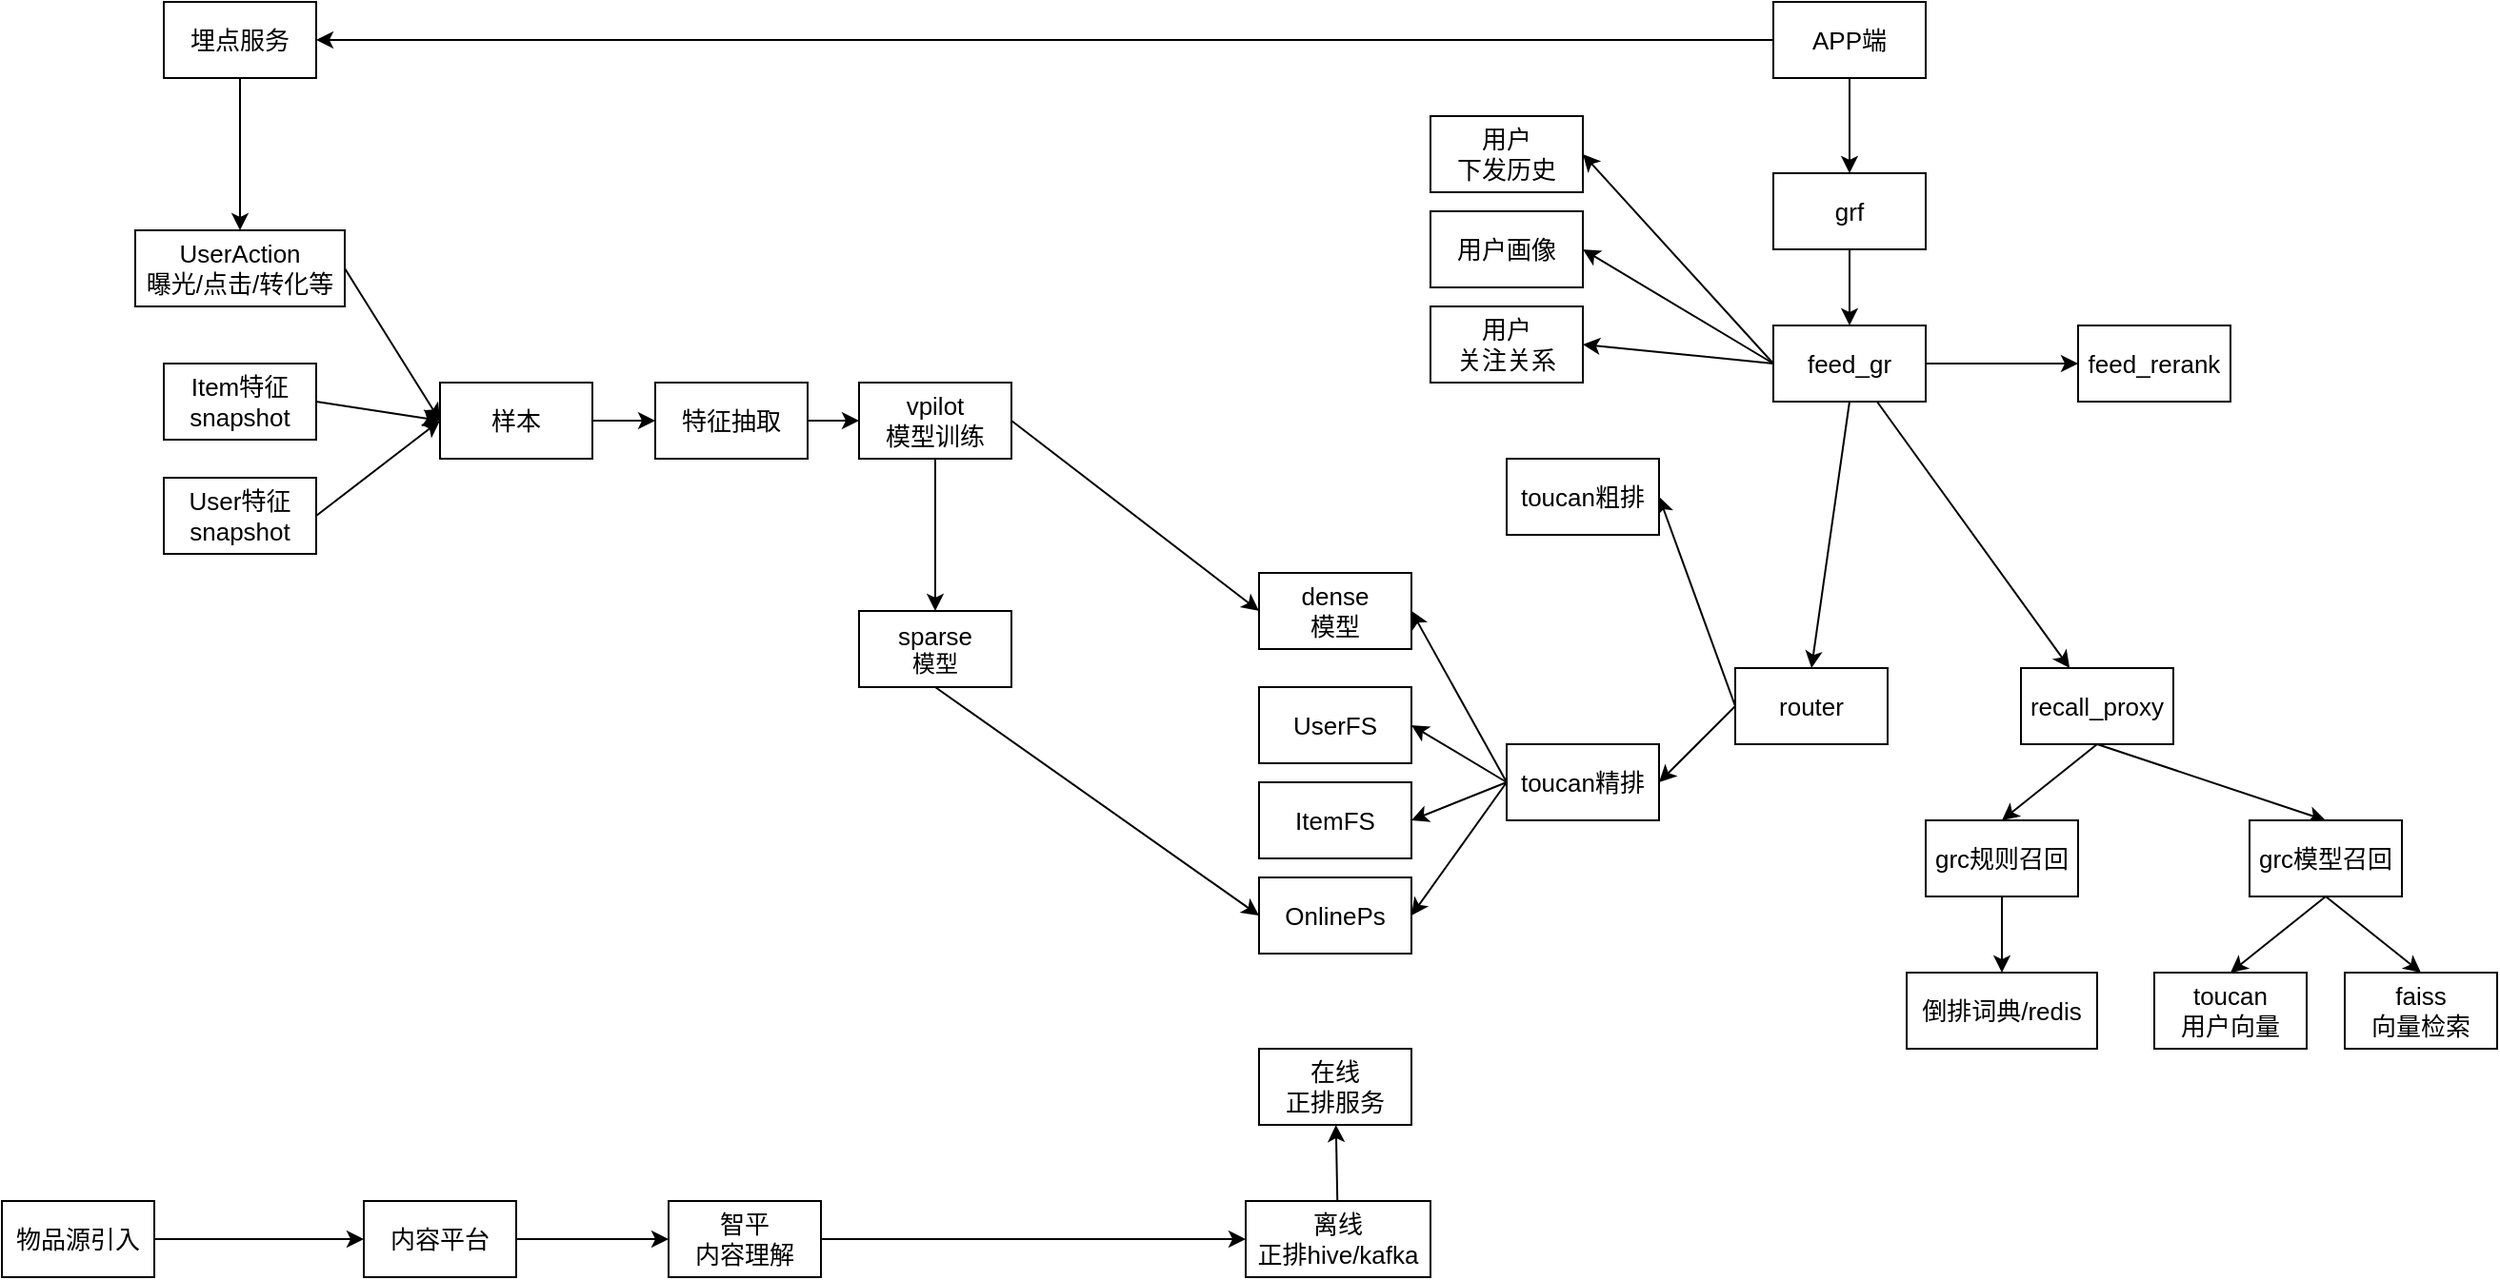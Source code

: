 <mxfile version="20.4.1" type="github" pages="4">
  <diagram name="第 1 页" id="ZpcZpx1F9Ch346L9i--6">
    <mxGraphModel dx="1773" dy="589" grid="1" gridSize="10" guides="1" tooltips="1" connect="1" arrows="1" fold="1" page="1" pageScale="1" pageWidth="827" pageHeight="1169" math="0" shadow="0">
      <root>
        <mxCell id="0" />
        <mxCell id="1" parent="0" />
        <mxCell id="UIGKslGlKnqLFWNjS0Z0-6" value="" style="edgeStyle=orthogonalEdgeStyle;rounded=0;orthogonalLoop=1;jettySize=auto;html=1;" parent="1" source="9b7kkkGA4V4-3G9niZhy-1" target="9b7kkkGA4V4-3G9niZhy-2" edge="1">
          <mxGeometry relative="1" as="geometry" />
        </mxCell>
        <mxCell id="UIGKslGlKnqLFWNjS0Z0-19" style="edgeStyle=none;rounded=0;orthogonalLoop=1;jettySize=auto;html=1;exitX=0;exitY=0.5;exitDx=0;exitDy=0;entryX=1;entryY=0.5;entryDx=0;entryDy=0;" parent="1" source="9b7kkkGA4V4-3G9niZhy-1" target="9b7kkkGA4V4-3G9niZhy-23" edge="1">
          <mxGeometry relative="1" as="geometry" />
        </mxCell>
        <mxCell id="9b7kkkGA4V4-3G9niZhy-1" value="&lt;font style=&quot;font-size: 13px;&quot;&gt;APP端&lt;/font&gt;" style="rounded=0;whiteSpace=wrap;html=1;" parent="1" vertex="1">
          <mxGeometry x="360" y="30" width="80" height="40" as="geometry" />
        </mxCell>
        <mxCell id="UIGKslGlKnqLFWNjS0Z0-7" value="" style="edgeStyle=orthogonalEdgeStyle;rounded=0;orthogonalLoop=1;jettySize=auto;html=1;" parent="1" source="9b7kkkGA4V4-3G9niZhy-2" target="9b7kkkGA4V4-3G9niZhy-3" edge="1">
          <mxGeometry relative="1" as="geometry" />
        </mxCell>
        <mxCell id="9b7kkkGA4V4-3G9niZhy-2" value="&lt;font style=&quot;font-size: 13px;&quot;&gt;grf&lt;/font&gt;" style="rounded=0;whiteSpace=wrap;html=1;" parent="1" vertex="1">
          <mxGeometry x="360" y="120" width="80" height="40" as="geometry" />
        </mxCell>
        <mxCell id="UIGKslGlKnqLFWNjS0Z0-8" value="" style="rounded=0;orthogonalLoop=1;jettySize=auto;html=1;" parent="1" source="9b7kkkGA4V4-3G9niZhy-3" target="9b7kkkGA4V4-3G9niZhy-4" edge="1">
          <mxGeometry relative="1" as="geometry" />
        </mxCell>
        <mxCell id="UIGKslGlKnqLFWNjS0Z0-10" style="edgeStyle=none;rounded=0;orthogonalLoop=1;jettySize=auto;html=1;exitX=0;exitY=0.5;exitDx=0;exitDy=0;entryX=1;entryY=0.5;entryDx=0;entryDy=0;" parent="1" source="9b7kkkGA4V4-3G9niZhy-3" target="9b7kkkGA4V4-3G9niZhy-20" edge="1">
          <mxGeometry relative="1" as="geometry" />
        </mxCell>
        <mxCell id="UIGKslGlKnqLFWNjS0Z0-11" style="edgeStyle=none;rounded=0;orthogonalLoop=1;jettySize=auto;html=1;exitX=0;exitY=0.5;exitDx=0;exitDy=0;entryX=1;entryY=0.5;entryDx=0;entryDy=0;" parent="1" source="9b7kkkGA4V4-3G9niZhy-3" target="9b7kkkGA4V4-3G9niZhy-21" edge="1">
          <mxGeometry relative="1" as="geometry" />
        </mxCell>
        <mxCell id="UIGKslGlKnqLFWNjS0Z0-12" style="edgeStyle=none;rounded=0;orthogonalLoop=1;jettySize=auto;html=1;exitX=0;exitY=0.5;exitDx=0;exitDy=0;entryX=1;entryY=0.5;entryDx=0;entryDy=0;" parent="1" source="9b7kkkGA4V4-3G9niZhy-3" target="9b7kkkGA4V4-3G9niZhy-22" edge="1">
          <mxGeometry relative="1" as="geometry" />
        </mxCell>
        <mxCell id="UIGKslGlKnqLFWNjS0Z0-13" value="" style="edgeStyle=none;rounded=0;orthogonalLoop=1;jettySize=auto;html=1;" parent="1" source="9b7kkkGA4V4-3G9niZhy-3" target="9b7kkkGA4V4-3G9niZhy-11" edge="1">
          <mxGeometry relative="1" as="geometry" />
        </mxCell>
        <mxCell id="UIGKslGlKnqLFWNjS0Z0-14" style="edgeStyle=none;rounded=0;orthogonalLoop=1;jettySize=auto;html=1;exitX=0.5;exitY=1;exitDx=0;exitDy=0;entryX=0.5;entryY=0;entryDx=0;entryDy=0;" parent="1" source="9b7kkkGA4V4-3G9niZhy-3" target="9b7kkkGA4V4-3G9niZhy-8" edge="1">
          <mxGeometry relative="1" as="geometry" />
        </mxCell>
        <mxCell id="9b7kkkGA4V4-3G9niZhy-3" value="&lt;span style=&quot;font-size: 13px;&quot;&gt;feed_gr&lt;/span&gt;" style="rounded=0;whiteSpace=wrap;html=1;" parent="1" vertex="1">
          <mxGeometry x="360" y="200" width="80" height="40" as="geometry" />
        </mxCell>
        <mxCell id="UIGKslGlKnqLFWNjS0Z0-41" style="edgeStyle=none;rounded=0;orthogonalLoop=1;jettySize=auto;html=1;exitX=0.5;exitY=1;exitDx=0;exitDy=0;entryX=0.5;entryY=0;entryDx=0;entryDy=0;" parent="1" source="9b7kkkGA4V4-3G9niZhy-4" target="9b7kkkGA4V4-3G9niZhy-5" edge="1">
          <mxGeometry relative="1" as="geometry" />
        </mxCell>
        <mxCell id="UIGKslGlKnqLFWNjS0Z0-42" style="edgeStyle=none;rounded=0;orthogonalLoop=1;jettySize=auto;html=1;exitX=0.5;exitY=1;exitDx=0;exitDy=0;entryX=0.5;entryY=0;entryDx=0;entryDy=0;" parent="1" source="9b7kkkGA4V4-3G9niZhy-4" target="9b7kkkGA4V4-3G9niZhy-6" edge="1">
          <mxGeometry relative="1" as="geometry" />
        </mxCell>
        <mxCell id="9b7kkkGA4V4-3G9niZhy-4" value="&lt;span style=&quot;font-size: 13px;&quot;&gt;recall_proxy&lt;/span&gt;" style="rounded=0;whiteSpace=wrap;html=1;" parent="1" vertex="1">
          <mxGeometry x="490" y="380" width="80" height="40" as="geometry" />
        </mxCell>
        <mxCell id="UIGKslGlKnqLFWNjS0Z0-43" value="" style="edgeStyle=none;rounded=0;orthogonalLoop=1;jettySize=auto;html=1;" parent="1" source="9b7kkkGA4V4-3G9niZhy-5" target="9b7kkkGA4V4-3G9niZhy-37" edge="1">
          <mxGeometry relative="1" as="geometry" />
        </mxCell>
        <mxCell id="9b7kkkGA4V4-3G9niZhy-5" value="&lt;span style=&quot;font-size: 13px;&quot;&gt;grc规则召回&lt;br&gt;&lt;/span&gt;" style="rounded=0;whiteSpace=wrap;html=1;" parent="1" vertex="1">
          <mxGeometry x="440" y="460" width="80" height="40" as="geometry" />
        </mxCell>
        <mxCell id="UIGKslGlKnqLFWNjS0Z0-44" style="edgeStyle=none;rounded=0;orthogonalLoop=1;jettySize=auto;html=1;exitX=0.5;exitY=1;exitDx=0;exitDy=0;entryX=0.5;entryY=0;entryDx=0;entryDy=0;" parent="1" source="9b7kkkGA4V4-3G9niZhy-6" target="9b7kkkGA4V4-3G9niZhy-12" edge="1">
          <mxGeometry relative="1" as="geometry" />
        </mxCell>
        <mxCell id="UIGKslGlKnqLFWNjS0Z0-45" style="edgeStyle=none;rounded=0;orthogonalLoop=1;jettySize=auto;html=1;exitX=0.5;exitY=1;exitDx=0;exitDy=0;entryX=0.5;entryY=0;entryDx=0;entryDy=0;" parent="1" source="9b7kkkGA4V4-3G9niZhy-6" target="9b7kkkGA4V4-3G9niZhy-13" edge="1">
          <mxGeometry relative="1" as="geometry" />
        </mxCell>
        <mxCell id="9b7kkkGA4V4-3G9niZhy-6" value="&lt;span style=&quot;font-size: 13px;&quot;&gt;grc模型召回&lt;br&gt;&lt;/span&gt;" style="rounded=0;whiteSpace=wrap;html=1;" parent="1" vertex="1">
          <mxGeometry x="610" y="460" width="80" height="40" as="geometry" />
        </mxCell>
        <mxCell id="UIGKslGlKnqLFWNjS0Z0-15" style="edgeStyle=none;rounded=0;orthogonalLoop=1;jettySize=auto;html=1;exitX=0;exitY=0.5;exitDx=0;exitDy=0;entryX=1;entryY=0.5;entryDx=0;entryDy=0;" parent="1" source="9b7kkkGA4V4-3G9niZhy-8" target="9b7kkkGA4V4-3G9niZhy-9" edge="1">
          <mxGeometry relative="1" as="geometry" />
        </mxCell>
        <mxCell id="UIGKslGlKnqLFWNjS0Z0-16" style="edgeStyle=none;rounded=0;orthogonalLoop=1;jettySize=auto;html=1;exitX=0;exitY=0.5;exitDx=0;exitDy=0;entryX=1;entryY=0.5;entryDx=0;entryDy=0;" parent="1" source="9b7kkkGA4V4-3G9niZhy-8" target="9b7kkkGA4V4-3G9niZhy-10" edge="1">
          <mxGeometry relative="1" as="geometry" />
        </mxCell>
        <mxCell id="9b7kkkGA4V4-3G9niZhy-8" value="&lt;span style=&quot;font-size: 13px;&quot;&gt;router&lt;/span&gt;" style="rounded=0;whiteSpace=wrap;html=1;" parent="1" vertex="1">
          <mxGeometry x="340" y="380" width="80" height="40" as="geometry" />
        </mxCell>
        <mxCell id="9b7kkkGA4V4-3G9niZhy-9" value="&lt;span style=&quot;font-size: 13px;&quot;&gt;toucan粗排&lt;/span&gt;" style="rounded=0;whiteSpace=wrap;html=1;" parent="1" vertex="1">
          <mxGeometry x="220" y="270" width="80" height="40" as="geometry" />
        </mxCell>
        <mxCell id="UIGKslGlKnqLFWNjS0Z0-17" style="edgeStyle=none;rounded=0;orthogonalLoop=1;jettySize=auto;html=1;exitX=0;exitY=0.5;exitDx=0;exitDy=0;entryX=1;entryY=0.5;entryDx=0;entryDy=0;" parent="1" source="9b7kkkGA4V4-3G9niZhy-10" target="9b7kkkGA4V4-3G9niZhy-27" edge="1">
          <mxGeometry relative="1" as="geometry" />
        </mxCell>
        <mxCell id="UIGKslGlKnqLFWNjS0Z0-18" style="edgeStyle=none;rounded=0;orthogonalLoop=1;jettySize=auto;html=1;exitX=0;exitY=0.5;exitDx=0;exitDy=0;entryX=1;entryY=0.5;entryDx=0;entryDy=0;" parent="1" source="9b7kkkGA4V4-3G9niZhy-10" target="9b7kkkGA4V4-3G9niZhy-28" edge="1">
          <mxGeometry relative="1" as="geometry" />
        </mxCell>
        <mxCell id="UIGKslGlKnqLFWNjS0Z0-39" style="edgeStyle=none;rounded=0;orthogonalLoop=1;jettySize=auto;html=1;exitX=0;exitY=0.5;exitDx=0;exitDy=0;entryX=1;entryY=0.5;entryDx=0;entryDy=0;" parent="1" source="9b7kkkGA4V4-3G9niZhy-10" target="9b7kkkGA4V4-3G9niZhy-32" edge="1">
          <mxGeometry relative="1" as="geometry" />
        </mxCell>
        <mxCell id="UIGKslGlKnqLFWNjS0Z0-40" style="edgeStyle=none;rounded=0;orthogonalLoop=1;jettySize=auto;html=1;exitX=0;exitY=0.5;exitDx=0;exitDy=0;entryX=1;entryY=0.5;entryDx=0;entryDy=0;" parent="1" source="9b7kkkGA4V4-3G9niZhy-10" target="9b7kkkGA4V4-3G9niZhy-30" edge="1">
          <mxGeometry relative="1" as="geometry" />
        </mxCell>
        <mxCell id="9b7kkkGA4V4-3G9niZhy-10" value="&lt;span style=&quot;font-size: 13px;&quot;&gt;toucan精排&lt;/span&gt;" style="rounded=0;whiteSpace=wrap;html=1;" parent="1" vertex="1">
          <mxGeometry x="220" y="420" width="80" height="40" as="geometry" />
        </mxCell>
        <mxCell id="9b7kkkGA4V4-3G9niZhy-11" value="&lt;span style=&quot;font-size: 13px;&quot;&gt;feed_rerank&lt;/span&gt;" style="rounded=0;whiteSpace=wrap;html=1;" parent="1" vertex="1">
          <mxGeometry x="520" y="200" width="80" height="40" as="geometry" />
        </mxCell>
        <mxCell id="9b7kkkGA4V4-3G9niZhy-12" value="&lt;span style=&quot;font-size: 13px;&quot;&gt;toucan&lt;br&gt;用户向量&lt;br&gt;&lt;/span&gt;" style="rounded=0;whiteSpace=wrap;html=1;" parent="1" vertex="1">
          <mxGeometry x="560" y="540" width="80" height="40" as="geometry" />
        </mxCell>
        <mxCell id="9b7kkkGA4V4-3G9niZhy-13" value="&lt;span style=&quot;font-size: 13px;&quot;&gt;faiss&lt;br&gt;向量检索&lt;br&gt;&lt;/span&gt;" style="rounded=0;whiteSpace=wrap;html=1;" parent="1" vertex="1">
          <mxGeometry x="660" y="540" width="80" height="40" as="geometry" />
        </mxCell>
        <mxCell id="UIGKslGlKnqLFWNjS0Z0-33" value="" style="edgeStyle=none;rounded=0;orthogonalLoop=1;jettySize=auto;html=1;" parent="1" source="9b7kkkGA4V4-3G9niZhy-14" target="9b7kkkGA4V4-3G9niZhy-15" edge="1">
          <mxGeometry relative="1" as="geometry" />
        </mxCell>
        <mxCell id="9b7kkkGA4V4-3G9niZhy-14" value="&lt;span style=&quot;font-size: 13px;&quot;&gt;物品源引入&lt;/span&gt;" style="rounded=0;whiteSpace=wrap;html=1;" parent="1" vertex="1">
          <mxGeometry x="-570" y="660" width="80" height="40" as="geometry" />
        </mxCell>
        <mxCell id="UIGKslGlKnqLFWNjS0Z0-34" value="" style="edgeStyle=none;rounded=0;orthogonalLoop=1;jettySize=auto;html=1;" parent="1" source="9b7kkkGA4V4-3G9niZhy-15" target="9b7kkkGA4V4-3G9niZhy-16" edge="1">
          <mxGeometry relative="1" as="geometry" />
        </mxCell>
        <mxCell id="9b7kkkGA4V4-3G9niZhy-15" value="&lt;span style=&quot;font-size: 13px;&quot;&gt;内容平台&lt;/span&gt;" style="rounded=0;whiteSpace=wrap;html=1;" parent="1" vertex="1">
          <mxGeometry x="-380" y="660" width="80" height="40" as="geometry" />
        </mxCell>
        <mxCell id="UIGKslGlKnqLFWNjS0Z0-35" value="" style="edgeStyle=none;rounded=0;orthogonalLoop=1;jettySize=auto;html=1;" parent="1" source="9b7kkkGA4V4-3G9niZhy-16" target="9b7kkkGA4V4-3G9niZhy-17" edge="1">
          <mxGeometry relative="1" as="geometry" />
        </mxCell>
        <mxCell id="9b7kkkGA4V4-3G9niZhy-16" value="&lt;span style=&quot;font-size: 13px;&quot;&gt;智平&lt;br&gt;内容理解&lt;/span&gt;" style="rounded=0;whiteSpace=wrap;html=1;" parent="1" vertex="1">
          <mxGeometry x="-220" y="660" width="80" height="40" as="geometry" />
        </mxCell>
        <mxCell id="UIGKslGlKnqLFWNjS0Z0-36" value="" style="edgeStyle=none;rounded=0;orthogonalLoop=1;jettySize=auto;html=1;" parent="1" source="9b7kkkGA4V4-3G9niZhy-17" target="UIGKslGlKnqLFWNjS0Z0-1" edge="1">
          <mxGeometry relative="1" as="geometry" />
        </mxCell>
        <mxCell id="9b7kkkGA4V4-3G9niZhy-17" value="&lt;span style=&quot;font-size: 13px;&quot;&gt;离线&lt;br&gt;正排hive/kafka&lt;br&gt;&lt;/span&gt;" style="rounded=0;whiteSpace=wrap;html=1;" parent="1" vertex="1">
          <mxGeometry x="83" y="660" width="97" height="40" as="geometry" />
        </mxCell>
        <mxCell id="9b7kkkGA4V4-3G9niZhy-20" value="&lt;span style=&quot;font-size: 13px;&quot;&gt;用户&lt;br&gt;下发历史&lt;/span&gt;" style="rounded=0;whiteSpace=wrap;html=1;" parent="1" vertex="1">
          <mxGeometry x="180" y="90" width="80" height="40" as="geometry" />
        </mxCell>
        <mxCell id="9b7kkkGA4V4-3G9niZhy-21" value="&lt;span style=&quot;font-size: 13px;&quot;&gt;用户画像&lt;br&gt;&lt;/span&gt;" style="rounded=0;whiteSpace=wrap;html=1;" parent="1" vertex="1">
          <mxGeometry x="180" y="140" width="80" height="40" as="geometry" />
        </mxCell>
        <mxCell id="9b7kkkGA4V4-3G9niZhy-22" value="&lt;span style=&quot;font-size: 13px;&quot;&gt;用户&lt;br&gt;关注关系&lt;br&gt;&lt;/span&gt;" style="rounded=0;whiteSpace=wrap;html=1;" parent="1" vertex="1">
          <mxGeometry x="180" y="190" width="80" height="40" as="geometry" />
        </mxCell>
        <mxCell id="UIGKslGlKnqLFWNjS0Z0-20" value="" style="edgeStyle=none;rounded=0;orthogonalLoop=1;jettySize=auto;html=1;" parent="1" source="9b7kkkGA4V4-3G9niZhy-23" target="UIGKslGlKnqLFWNjS0Z0-2" edge="1">
          <mxGeometry relative="1" as="geometry" />
        </mxCell>
        <mxCell id="9b7kkkGA4V4-3G9niZhy-23" value="&lt;span style=&quot;font-size: 13px;&quot;&gt;埋点服务&lt;/span&gt;" style="rounded=0;whiteSpace=wrap;html=1;" parent="1" vertex="1">
          <mxGeometry x="-485" y="30" width="80" height="40" as="geometry" />
        </mxCell>
        <mxCell id="UIGKslGlKnqLFWNjS0Z0-26" style="edgeStyle=none;rounded=0;orthogonalLoop=1;jettySize=auto;html=1;exitX=1;exitY=0.5;exitDx=0;exitDy=0;startArrow=none;" parent="1" source="9b7kkkGA4V4-3G9niZhy-25" edge="1">
          <mxGeometry relative="1" as="geometry">
            <mxPoint x="-300" y="250" as="targetPoint" />
          </mxGeometry>
        </mxCell>
        <mxCell id="UIGKslGlKnqLFWNjS0Z0-28" style="edgeStyle=none;rounded=0;orthogonalLoop=1;jettySize=auto;html=1;exitX=1;exitY=0.5;exitDx=0;exitDy=0;entryX=0;entryY=0.5;entryDx=0;entryDy=0;" parent="1" source="9b7kkkGA4V4-3G9niZhy-24" target="9b7kkkGA4V4-3G9niZhy-25" edge="1">
          <mxGeometry relative="1" as="geometry" />
        </mxCell>
        <mxCell id="9b7kkkGA4V4-3G9niZhy-24" value="&lt;span style=&quot;font-size: 13px;&quot;&gt;User特征&lt;br&gt;snapshot&lt;br&gt;&lt;/span&gt;" style="rounded=0;whiteSpace=wrap;html=1;" parent="1" vertex="1">
          <mxGeometry x="-485" y="280" width="80" height="40" as="geometry" />
        </mxCell>
        <mxCell id="UIGKslGlKnqLFWNjS0Z0-24" value="" style="edgeStyle=none;rounded=0;orthogonalLoop=1;jettySize=auto;html=1;" parent="1" source="9b7kkkGA4V4-3G9niZhy-25" target="UIGKslGlKnqLFWNjS0Z0-5" edge="1">
          <mxGeometry relative="1" as="geometry" />
        </mxCell>
        <mxCell id="9b7kkkGA4V4-3G9niZhy-27" value="&lt;span style=&quot;font-size: 13px;&quot;&gt;UserFS&lt;/span&gt;" style="rounded=0;whiteSpace=wrap;html=1;" parent="1" vertex="1">
          <mxGeometry x="90" y="390" width="80" height="40" as="geometry" />
        </mxCell>
        <mxCell id="9b7kkkGA4V4-3G9niZhy-28" value="&lt;span style=&quot;font-size: 13px;&quot;&gt;ItemFS&lt;/span&gt;" style="rounded=0;whiteSpace=wrap;html=1;" parent="1" vertex="1">
          <mxGeometry x="90" y="440" width="80" height="40" as="geometry" />
        </mxCell>
        <mxCell id="UIGKslGlKnqLFWNjS0Z0-32" value="" style="edgeStyle=none;rounded=0;orthogonalLoop=1;jettySize=auto;html=1;" parent="1" source="9b7kkkGA4V4-3G9niZhy-29" target="9b7kkkGA4V4-3G9niZhy-31" edge="1">
          <mxGeometry relative="1" as="geometry" />
        </mxCell>
        <mxCell id="UIGKslGlKnqLFWNjS0Z0-37" style="edgeStyle=none;rounded=0;orthogonalLoop=1;jettySize=auto;html=1;exitX=1;exitY=0.5;exitDx=0;exitDy=0;entryX=0;entryY=0.5;entryDx=0;entryDy=0;" parent="1" source="9b7kkkGA4V4-3G9niZhy-29" target="9b7kkkGA4V4-3G9niZhy-30" edge="1">
          <mxGeometry relative="1" as="geometry" />
        </mxCell>
        <mxCell id="9b7kkkGA4V4-3G9niZhy-29" value="&lt;span style=&quot;font-size: 13px;&quot;&gt;vpilot&lt;br&gt;模型训练&lt;/span&gt;" style="rounded=0;whiteSpace=wrap;html=1;" parent="1" vertex="1">
          <mxGeometry x="-120" y="230" width="80" height="40" as="geometry" />
        </mxCell>
        <mxCell id="9b7kkkGA4V4-3G9niZhy-30" value="&lt;span style=&quot;font-size: 13px;&quot;&gt;dense&lt;br&gt;模型&lt;/span&gt;" style="rounded=0;whiteSpace=wrap;html=1;" parent="1" vertex="1">
          <mxGeometry x="90" y="330" width="80" height="40" as="geometry" />
        </mxCell>
        <mxCell id="UIGKslGlKnqLFWNjS0Z0-38" style="edgeStyle=none;rounded=0;orthogonalLoop=1;jettySize=auto;html=1;exitX=0.5;exitY=1;exitDx=0;exitDy=0;entryX=0;entryY=0.5;entryDx=0;entryDy=0;" parent="1" source="9b7kkkGA4V4-3G9niZhy-31" target="9b7kkkGA4V4-3G9niZhy-32" edge="1">
          <mxGeometry relative="1" as="geometry" />
        </mxCell>
        <mxCell id="9b7kkkGA4V4-3G9niZhy-31" value="&lt;span style=&quot;font-size: 13px;&quot;&gt;sparse&lt;br&gt;&lt;/span&gt;模型" style="rounded=0;whiteSpace=wrap;html=1;" parent="1" vertex="1">
          <mxGeometry x="-120" y="350" width="80" height="40" as="geometry" />
        </mxCell>
        <mxCell id="9b7kkkGA4V4-3G9niZhy-32" value="&lt;span style=&quot;font-size: 13px;&quot;&gt;OnlinePs&lt;br&gt;&lt;/span&gt;" style="rounded=0;whiteSpace=wrap;html=1;" parent="1" vertex="1">
          <mxGeometry x="90" y="490" width="80" height="40" as="geometry" />
        </mxCell>
        <mxCell id="9b7kkkGA4V4-3G9niZhy-37" value="&lt;span style=&quot;font-size: 13px;&quot;&gt;倒排词典/redis&lt;br&gt;&lt;/span&gt;" style="rounded=0;whiteSpace=wrap;html=1;" parent="1" vertex="1">
          <mxGeometry x="430" y="540" width="100" height="40" as="geometry" />
        </mxCell>
        <mxCell id="UIGKslGlKnqLFWNjS0Z0-1" value="&lt;span style=&quot;font-size: 13px;&quot;&gt;在线&lt;br&gt;正排服务&lt;br&gt;&lt;/span&gt;" style="rounded=0;whiteSpace=wrap;html=1;" parent="1" vertex="1">
          <mxGeometry x="90" y="580" width="80" height="40" as="geometry" />
        </mxCell>
        <mxCell id="UIGKslGlKnqLFWNjS0Z0-29" style="edgeStyle=none;rounded=0;orthogonalLoop=1;jettySize=auto;html=1;exitX=1;exitY=0.5;exitDx=0;exitDy=0;entryX=0;entryY=0.5;entryDx=0;entryDy=0;" parent="1" source="UIGKslGlKnqLFWNjS0Z0-2" target="9b7kkkGA4V4-3G9niZhy-25" edge="1">
          <mxGeometry relative="1" as="geometry" />
        </mxCell>
        <mxCell id="UIGKslGlKnqLFWNjS0Z0-2" value="&lt;span style=&quot;font-size: 13px;&quot;&gt;UserAction&lt;br&gt;曝光/点击/转化等&lt;br&gt;&lt;/span&gt;" style="rounded=0;whiteSpace=wrap;html=1;" parent="1" vertex="1">
          <mxGeometry x="-500" y="150" width="110" height="40" as="geometry" />
        </mxCell>
        <mxCell id="UIGKslGlKnqLFWNjS0Z0-30" style="edgeStyle=none;rounded=0;orthogonalLoop=1;jettySize=auto;html=1;exitX=1;exitY=0.5;exitDx=0;exitDy=0;entryX=0;entryY=0.5;entryDx=0;entryDy=0;" parent="1" source="UIGKslGlKnqLFWNjS0Z0-3" target="9b7kkkGA4V4-3G9niZhy-25" edge="1">
          <mxGeometry relative="1" as="geometry" />
        </mxCell>
        <mxCell id="UIGKslGlKnqLFWNjS0Z0-3" value="&lt;span style=&quot;font-size: 13px;&quot;&gt;Item特征&lt;br&gt;snapshot&lt;br&gt;&lt;/span&gt;" style="rounded=0;whiteSpace=wrap;html=1;" parent="1" vertex="1">
          <mxGeometry x="-485" y="220" width="80" height="40" as="geometry" />
        </mxCell>
        <mxCell id="UIGKslGlKnqLFWNjS0Z0-31" value="" style="edgeStyle=none;rounded=0;orthogonalLoop=1;jettySize=auto;html=1;" parent="1" source="UIGKslGlKnqLFWNjS0Z0-5" target="9b7kkkGA4V4-3G9niZhy-29" edge="1">
          <mxGeometry relative="1" as="geometry" />
        </mxCell>
        <mxCell id="UIGKslGlKnqLFWNjS0Z0-5" value="&lt;span style=&quot;font-size: 13px;&quot;&gt;特征抽取&lt;/span&gt;" style="rounded=0;whiteSpace=wrap;html=1;" parent="1" vertex="1">
          <mxGeometry x="-227" y="230" width="80" height="40" as="geometry" />
        </mxCell>
        <mxCell id="9b7kkkGA4V4-3G9niZhy-25" value="&lt;span style=&quot;font-size: 13px;&quot;&gt;样本&lt;/span&gt;" style="rounded=0;whiteSpace=wrap;html=1;" parent="1" vertex="1">
          <mxGeometry x="-340" y="230" width="80" height="40" as="geometry" />
        </mxCell>
      </root>
    </mxGraphModel>
  </diagram>
  <diagram id="585uHJBaxJgK5k8fGqFR" name="第 2 页">
    <mxGraphModel dx="996" dy="620" grid="1" gridSize="10" guides="1" tooltips="1" connect="1" arrows="1" fold="1" page="1" pageScale="1" pageWidth="827" pageHeight="1169" math="0" shadow="0">
      <root>
        <mxCell id="0" />
        <mxCell id="1" parent="0" />
        <mxCell id="zGuVCvEwYSPH-hrvQ5Bi-17" value="&lt;font style=&quot;font-size: 14px;&quot;&gt;推荐系统模型及线上Serving&lt;/font&gt;" style="rounded=0;whiteSpace=wrap;html=1;verticalAlign=top;fillColor=#f8cecc;strokeColor=#b85450;" parent="1" vertex="1">
          <mxGeometry x="200" y="90" width="460" height="290" as="geometry" />
        </mxCell>
        <mxCell id="zGuVCvEwYSPH-hrvQ5Bi-9" style="edgeStyle=none;rounded=0;orthogonalLoop=1;jettySize=auto;html=1;exitX=1;exitY=0.5;exitDx=0;exitDy=0;exitPerimeter=0;" parent="1" source="zGuVCvEwYSPH-hrvQ5Bi-1" target="zGuVCvEwYSPH-hrvQ5Bi-2" edge="1">
          <mxGeometry relative="1" as="geometry" />
        </mxCell>
        <mxCell id="zGuVCvEwYSPH-hrvQ5Bi-12" style="edgeStyle=orthogonalEdgeStyle;rounded=0;orthogonalLoop=1;jettySize=auto;html=1;exitX=1;exitY=0.5;exitDx=0;exitDy=0;exitPerimeter=0;entryX=0;entryY=0.5;entryDx=0;entryDy=0;" parent="1" source="zGuVCvEwYSPH-hrvQ5Bi-1" target="zGuVCvEwYSPH-hrvQ5Bi-5" edge="1">
          <mxGeometry relative="1" as="geometry" />
        </mxCell>
        <mxCell id="zGuVCvEwYSPH-hrvQ5Bi-13" style="edgeStyle=orthogonalEdgeStyle;rounded=0;orthogonalLoop=1;jettySize=auto;html=1;exitX=1;exitY=0.5;exitDx=0;exitDy=0;exitPerimeter=0;entryX=0;entryY=0.5;entryDx=0;entryDy=0;" parent="1" source="zGuVCvEwYSPH-hrvQ5Bi-1" target="zGuVCvEwYSPH-hrvQ5Bi-6" edge="1">
          <mxGeometry relative="1" as="geometry" />
        </mxCell>
        <mxCell id="zGuVCvEwYSPH-hrvQ5Bi-1" value="候选&lt;br&gt;物品库" style="shape=cylinder3;whiteSpace=wrap;html=1;boundedLbl=1;backgroundOutline=1;size=15;" parent="1" vertex="1">
          <mxGeometry x="120" y="180" width="60" height="80" as="geometry" />
        </mxCell>
        <mxCell id="zGuVCvEwYSPH-hrvQ5Bi-10" value="" style="edgeStyle=none;rounded=0;orthogonalLoop=1;jettySize=auto;html=1;" parent="1" source="zGuVCvEwYSPH-hrvQ5Bi-2" target="zGuVCvEwYSPH-hrvQ5Bi-3" edge="1">
          <mxGeometry relative="1" as="geometry" />
        </mxCell>
        <mxCell id="zGuVCvEwYSPH-hrvQ5Bi-2" value="召回层" style="shape=trapezoid;perimeter=trapezoidPerimeter;whiteSpace=wrap;html=1;fixedSize=1;direction=south;" parent="1" vertex="1">
          <mxGeometry x="260" y="160" width="60" height="120" as="geometry" />
        </mxCell>
        <mxCell id="zGuVCvEwYSPH-hrvQ5Bi-11" value="" style="edgeStyle=none;rounded=0;orthogonalLoop=1;jettySize=auto;html=1;" parent="1" source="zGuVCvEwYSPH-hrvQ5Bi-3" target="zGuVCvEwYSPH-hrvQ5Bi-4" edge="1">
          <mxGeometry relative="1" as="geometry" />
        </mxCell>
        <mxCell id="zGuVCvEwYSPH-hrvQ5Bi-3" value="预估层" style="shape=trapezoid;perimeter=trapezoidPerimeter;whiteSpace=wrap;html=1;fixedSize=1;direction=south;" parent="1" vertex="1">
          <mxGeometry x="354" y="186.25" width="120" height="67.5" as="geometry" />
        </mxCell>
        <mxCell id="zGuVCvEwYSPH-hrvQ5Bi-16" value="" style="edgeStyle=orthogonalEdgeStyle;rounded=0;orthogonalLoop=1;jettySize=auto;html=1;" parent="1" source="zGuVCvEwYSPH-hrvQ5Bi-4" target="zGuVCvEwYSPH-hrvQ5Bi-15" edge="1">
          <mxGeometry relative="1" as="geometry" />
        </mxCell>
        <mxCell id="zGuVCvEwYSPH-hrvQ5Bi-4" value="重排层&lt;br&gt;&lt;br&gt;打散&lt;br&gt;调权&lt;br&gt;强插" style="rounded=0;whiteSpace=wrap;html=1;" parent="1" vertex="1">
          <mxGeometry x="510" y="130" width="120" height="180" as="geometry" />
        </mxCell>
        <mxCell id="zGuVCvEwYSPH-hrvQ5Bi-19" style="rounded=0;orthogonalLoop=1;jettySize=auto;html=1;exitX=1;exitY=0.5;exitDx=0;exitDy=0;fontSize=14;entryX=0;entryY=0.057;entryDx=0;entryDy=0;entryPerimeter=0;" parent="1" source="zGuVCvEwYSPH-hrvQ5Bi-5" target="zGuVCvEwYSPH-hrvQ5Bi-4" edge="1">
          <mxGeometry relative="1" as="geometry">
            <mxPoint x="500" y="80.734" as="targetPoint" />
          </mxGeometry>
        </mxCell>
        <mxCell id="zGuVCvEwYSPH-hrvQ5Bi-5" value="冷启动策略" style="rounded=0;whiteSpace=wrap;html=1;" parent="1" vertex="1">
          <mxGeometry x="260" y="130" width="230" height="20" as="geometry" />
        </mxCell>
        <mxCell id="zGuVCvEwYSPH-hrvQ5Bi-20" style="edgeStyle=none;rounded=0;orthogonalLoop=1;jettySize=auto;html=1;exitX=1;exitY=0.5;exitDx=0;exitDy=0;entryX=-0.01;entryY=0.944;entryDx=0;entryDy=0;entryPerimeter=0;fontSize=14;" parent="1" source="zGuVCvEwYSPH-hrvQ5Bi-6" target="zGuVCvEwYSPH-hrvQ5Bi-4" edge="1">
          <mxGeometry relative="1" as="geometry" />
        </mxCell>
        <mxCell id="zGuVCvEwYSPH-hrvQ5Bi-6" value="探索与利用" style="rounded=0;whiteSpace=wrap;html=1;" parent="1" vertex="1">
          <mxGeometry x="260" y="290" width="230" height="20" as="geometry" />
        </mxCell>
        <mxCell id="zGuVCvEwYSPH-hrvQ5Bi-7" value="模型Serving" style="rounded=0;whiteSpace=wrap;html=1;" parent="1" vertex="1">
          <mxGeometry x="260" y="321" width="370" height="40" as="geometry" />
        </mxCell>
        <mxCell id="zGuVCvEwYSPH-hrvQ5Bi-14" style="edgeStyle=orthogonalEdgeStyle;rounded=0;orthogonalLoop=1;jettySize=auto;html=1;exitX=0.25;exitY=0;exitDx=0;exitDy=0;entryX=0.182;entryY=0.991;entryDx=0;entryDy=0;entryPerimeter=0;" parent="1" source="zGuVCvEwYSPH-hrvQ5Bi-8" target="zGuVCvEwYSPH-hrvQ5Bi-7" edge="1">
          <mxGeometry relative="1" as="geometry">
            <mxPoint x="328" y="380" as="targetPoint" />
          </mxGeometry>
        </mxCell>
        <mxCell id="zGuVCvEwYSPH-hrvQ5Bi-8" value="离线模型训练" style="rounded=0;whiteSpace=wrap;html=1;" parent="1" vertex="1">
          <mxGeometry x="260" y="390" width="270" height="40" as="geometry" />
        </mxCell>
        <mxCell id="zGuVCvEwYSPH-hrvQ5Bi-15" value="推荐物品&lt;br&gt;列表" style="rounded=0;whiteSpace=wrap;html=1;" parent="1" vertex="1">
          <mxGeometry x="690" y="160" width="60" height="120" as="geometry" />
        </mxCell>
        <mxCell id="EGSSqFGuEOMTs3P7mK93-1" style="edgeStyle=orthogonalEdgeStyle;rounded=0;orthogonalLoop=1;jettySize=auto;html=1;exitX=0.5;exitY=1;exitDx=0;exitDy=0;entryX=0.196;entryY=0;entryDx=0;entryDy=0;entryPerimeter=0;" edge="1" parent="1" source="zGuVCvEwYSPH-hrvQ5Bi-21" target="zGuVCvEwYSPH-hrvQ5Bi-17">
          <mxGeometry relative="1" as="geometry" />
        </mxCell>
        <mxCell id="zGuVCvEwYSPH-hrvQ5Bi-21" value="用户信息（User）" style="rounded=0;whiteSpace=wrap;html=1;" parent="1" vertex="1">
          <mxGeometry x="240" y="30" width="110" height="40" as="geometry" />
        </mxCell>
        <mxCell id="EGSSqFGuEOMTs3P7mK93-2" style="edgeStyle=orthogonalEdgeStyle;rounded=0;orthogonalLoop=1;jettySize=auto;html=1;exitX=0.5;exitY=1;exitDx=0;exitDy=0;entryX=0.509;entryY=-0.003;entryDx=0;entryDy=0;entryPerimeter=0;" edge="1" parent="1" source="zGuVCvEwYSPH-hrvQ5Bi-22" target="zGuVCvEwYSPH-hrvQ5Bi-17">
          <mxGeometry relative="1" as="geometry" />
        </mxCell>
        <mxCell id="zGuVCvEwYSPH-hrvQ5Bi-22" value="物品信息（Item）" style="rounded=0;whiteSpace=wrap;html=1;" parent="1" vertex="1">
          <mxGeometry x="379" y="30" width="110" height="40" as="geometry" />
        </mxCell>
        <mxCell id="EGSSqFGuEOMTs3P7mK93-3" style="edgeStyle=orthogonalEdgeStyle;rounded=0;orthogonalLoop=1;jettySize=auto;html=1;exitX=0.5;exitY=1;exitDx=0;exitDy=0;entryX=0.826;entryY=0;entryDx=0;entryDy=0;entryPerimeter=0;" edge="1" parent="1" source="zGuVCvEwYSPH-hrvQ5Bi-23" target="zGuVCvEwYSPH-hrvQ5Bi-17">
          <mxGeometry relative="1" as="geometry" />
        </mxCell>
        <mxCell id="zGuVCvEwYSPH-hrvQ5Bi-23" value="场景信息（Context）" style="rounded=0;whiteSpace=wrap;html=1;" parent="1" vertex="1">
          <mxGeometry x="520" y="30" width="120" height="40" as="geometry" />
        </mxCell>
        <mxCell id="7bJ_N6qY98Qx-bZ8Oj2A-2" value="" style="ellipse;whiteSpace=wrap;html=1;aspect=fixed;fontSize=14;" parent="1" vertex="1">
          <mxGeometry x="530" y="395" width="30" height="30" as="geometry" />
        </mxCell>
        <mxCell id="7bJ_N6qY98Qx-bZ8Oj2A-4" style="edgeStyle=none;rounded=0;orthogonalLoop=1;jettySize=auto;html=1;exitX=0;exitY=1;exitDx=0;exitDy=0;entryX=-0.027;entryY=0.666;entryDx=0;entryDy=0;entryPerimeter=0;fontSize=14;" parent="1" source="7bJ_N6qY98Qx-bZ8Oj2A-2" target="7bJ_N6qY98Qx-bZ8Oj2A-2" edge="1">
          <mxGeometry relative="1" as="geometry" />
        </mxCell>
        <mxCell id="7bJ_N6qY98Qx-bZ8Oj2A-6" value="" style="ellipse;whiteSpace=wrap;html=1;aspect=fixed;fontSize=14;" parent="1" vertex="1">
          <mxGeometry x="610" y="361" width="30" height="30" as="geometry" />
        </mxCell>
        <mxCell id="7bJ_N6qY98Qx-bZ8Oj2A-8" style="edgeStyle=none;rounded=0;orthogonalLoop=1;jettySize=auto;html=1;exitX=0.5;exitY=1;exitDx=0;exitDy=0;entryX=0;entryY=1;entryDx=0;entryDy=0;fontSize=14;" parent="1" source="7bJ_N6qY98Qx-bZ8Oj2A-6" target="7bJ_N6qY98Qx-bZ8Oj2A-6" edge="1">
          <mxGeometry relative="1" as="geometry" />
        </mxCell>
        <mxCell id="w9ccvrzHXHI5PrzXcH4o-1" value="&lt;font style=&quot;font-size: 11px;&quot;&gt;离线评估&lt;/font&gt;" style="text;html=1;strokeColor=none;fillColor=none;align=center;verticalAlign=middle;whiteSpace=wrap;rounded=0;" parent="1" vertex="1">
          <mxGeometry x="560" y="410" width="60" height="30" as="geometry" />
        </mxCell>
        <mxCell id="w9ccvrzHXHI5PrzXcH4o-2" value="&lt;font style=&quot;font-size: 11px;&quot;&gt;线上ab评估&lt;/font&gt;" style="text;html=1;strokeColor=none;fillColor=none;align=center;verticalAlign=middle;whiteSpace=wrap;rounded=0;" parent="1" vertex="1">
          <mxGeometry x="630" y="380" width="70" height="30" as="geometry" />
        </mxCell>
      </root>
    </mxGraphModel>
  </diagram>
  <diagram id="Sa7fcwDkUcBFv9hRClp_" name="第 3 页">
    <mxGraphModel dx="1773" dy="646" grid="1" gridSize="10" guides="1" tooltips="1" connect="1" arrows="1" fold="1" page="1" pageScale="1" pageWidth="827" pageHeight="1169" math="0" shadow="0">
      <root>
        <mxCell id="0" />
        <mxCell id="1" parent="0" />
        <mxCell id="aA7av8rMX-jF3pAvfMWO-10" value="" style="rounded=0;whiteSpace=wrap;html=1;fontSize=14;fillColor=#f8cecc;dashed=1;strokeWidth=2;strokeColor=#b85450;" parent="1" vertex="1">
          <mxGeometry x="-10" y="105" width="280" height="100" as="geometry" />
        </mxCell>
        <mxCell id="aA7av8rMX-jF3pAvfMWO-47" value="" style="rounded=0;whiteSpace=wrap;html=1;fontSize=14;fillColor=#dae8fc;dashed=1;strokeWidth=2;strokeColor=#6c8ebf;" parent="1" vertex="1">
          <mxGeometry x="-510" y="213" width="310" height="180" as="geometry" />
        </mxCell>
        <mxCell id="aA7av8rMX-jF3pAvfMWO-45" value="" style="rounded=0;whiteSpace=wrap;html=1;fontSize=14;fillColor=#dae8fc;dashed=1;strokeWidth=2;strokeColor=#6c8ebf;" parent="1" vertex="1">
          <mxGeometry x="-510" y="480" width="330" height="120" as="geometry" />
        </mxCell>
        <mxCell id="aA7av8rMX-jF3pAvfMWO-77" style="edgeStyle=orthogonalEdgeStyle;rounded=0;orthogonalLoop=1;jettySize=auto;html=1;exitX=1;exitY=0.5;exitDx=0;exitDy=0;" parent="1" source="aA7av8rMX-jF3pAvfMWO-42" target="aA7av8rMX-jF3pAvfMWO-76" edge="1">
          <mxGeometry relative="1" as="geometry" />
        </mxCell>
        <mxCell id="aA7av8rMX-jF3pAvfMWO-42" value="" style="rounded=0;whiteSpace=wrap;html=1;fontSize=14;fillColor=#dae8fc;dashed=1;strokeWidth=2;strokeColor=#6c8ebf;" parent="1" vertex="1">
          <mxGeometry x="-180" y="670" width="390" height="130" as="geometry" />
        </mxCell>
        <mxCell id="aA7av8rMX-jF3pAvfMWO-22" value="" style="rounded=0;whiteSpace=wrap;html=1;fontSize=14;fillColor=#f8cecc;dashed=1;strokeWidth=2;strokeColor=#b85450;" parent="1" vertex="1">
          <mxGeometry x="360" y="120" width="100" height="170" as="geometry" />
        </mxCell>
        <mxCell id="aA7av8rMX-jF3pAvfMWO-14" value="" style="rounded=0;whiteSpace=wrap;html=1;fontSize=14;fillColor=#f8cecc;dashed=1;strokeWidth=2;strokeColor=#b85450;" parent="1" vertex="1">
          <mxGeometry x="540" y="183" width="220" height="160" as="geometry" />
        </mxCell>
        <mxCell id="aA7av8rMX-jF3pAvfMWO-8" value="" style="rounded=0;whiteSpace=wrap;html=1;fontSize=14;fillColor=#f8cecc;dashed=1;strokeWidth=2;strokeColor=#b85450;" parent="1" vertex="1">
          <mxGeometry x="30" y="370" width="370" height="220" as="geometry" />
        </mxCell>
        <mxCell id="KyI4czShLFWVuIQ1MtW2-68" value="" style="rounded=0;whiteSpace=wrap;html=1;fontSize=14;fillColor=#f8cecc;dashed=1;strokeWidth=2;strokeColor=#b85450;" parent="1" vertex="1">
          <mxGeometry x="420" y="370" width="340" height="220" as="geometry" />
        </mxCell>
        <mxCell id="KyI4czShLFWVuIQ1MtW2-1" value="" style="edgeStyle=orthogonalEdgeStyle;rounded=0;orthogonalLoop=1;jettySize=auto;html=1;" parent="1" source="KyI4czShLFWVuIQ1MtW2-3" target="KyI4czShLFWVuIQ1MtW2-5" edge="1">
          <mxGeometry relative="1" as="geometry" />
        </mxCell>
        <mxCell id="KyI4czShLFWVuIQ1MtW2-2" style="edgeStyle=none;rounded=0;orthogonalLoop=1;jettySize=auto;html=1;exitX=0;exitY=0.5;exitDx=0;exitDy=0;entryX=1;entryY=0.5;entryDx=0;entryDy=0;" parent="1" source="KyI4czShLFWVuIQ1MtW2-3" target="KyI4czShLFWVuIQ1MtW2-45" edge="1">
          <mxGeometry relative="1" as="geometry" />
        </mxCell>
        <mxCell id="KyI4czShLFWVuIQ1MtW2-3" value="&lt;font style=&quot;font-size: 13px;&quot;&gt;APP端&lt;/font&gt;" style="rounded=0;whiteSpace=wrap;html=1;" parent="1" vertex="1">
          <mxGeometry x="370" y="30" width="80" height="40" as="geometry" />
        </mxCell>
        <mxCell id="KyI4czShLFWVuIQ1MtW2-4" value="" style="edgeStyle=orthogonalEdgeStyle;rounded=0;orthogonalLoop=1;jettySize=auto;html=1;" parent="1" source="KyI4czShLFWVuIQ1MtW2-5" target="KyI4czShLFWVuIQ1MtW2-12" edge="1">
          <mxGeometry relative="1" as="geometry" />
        </mxCell>
        <mxCell id="KyI4czShLFWVuIQ1MtW2-5" value="&lt;font style=&quot;font-size: 13px;&quot;&gt;grf&lt;/font&gt;" style="rounded=0;whiteSpace=wrap;html=1;" parent="1" vertex="1">
          <mxGeometry x="370" y="135" width="80" height="40" as="geometry" />
        </mxCell>
        <mxCell id="KyI4czShLFWVuIQ1MtW2-6" value="" style="rounded=0;orthogonalLoop=1;jettySize=auto;html=1;exitX=0.5;exitY=1;exitDx=0;exitDy=0;" parent="1" source="KyI4czShLFWVuIQ1MtW2-12" target="KyI4czShLFWVuIQ1MtW2-15" edge="1">
          <mxGeometry relative="1" as="geometry" />
        </mxCell>
        <mxCell id="KyI4czShLFWVuIQ1MtW2-10" value="" style="edgeStyle=none;rounded=0;orthogonalLoop=1;jettySize=auto;html=1;" parent="1" source="KyI4czShLFWVuIQ1MtW2-12" target="KyI4czShLFWVuIQ1MtW2-30" edge="1">
          <mxGeometry relative="1" as="geometry" />
        </mxCell>
        <mxCell id="KyI4czShLFWVuIQ1MtW2-11" style="edgeStyle=none;rounded=0;orthogonalLoop=1;jettySize=auto;html=1;exitX=0.5;exitY=1;exitDx=0;exitDy=0;entryX=0.5;entryY=0;entryDx=0;entryDy=0;" parent="1" source="KyI4czShLFWVuIQ1MtW2-12" target="KyI4czShLFWVuIQ1MtW2-23" edge="1">
          <mxGeometry relative="1" as="geometry" />
        </mxCell>
        <mxCell id="aA7av8rMX-jF3pAvfMWO-66" style="rounded=0;orthogonalLoop=1;jettySize=auto;html=1;exitX=0;exitY=0.5;exitDx=0;exitDy=0;" parent="1" source="KyI4czShLFWVuIQ1MtW2-12" target="aA7av8rMX-jF3pAvfMWO-10" edge="1">
          <mxGeometry relative="1" as="geometry" />
        </mxCell>
        <mxCell id="aA7av8rMX-jF3pAvfMWO-67" style="edgeStyle=orthogonalEdgeStyle;rounded=0;orthogonalLoop=1;jettySize=auto;html=1;exitX=0;exitY=0.5;exitDx=0;exitDy=0;" parent="1" source="KyI4czShLFWVuIQ1MtW2-12" target="aA7av8rMX-jF3pAvfMWO-65" edge="1">
          <mxGeometry relative="1" as="geometry" />
        </mxCell>
        <mxCell id="KyI4czShLFWVuIQ1MtW2-12" value="&lt;span style=&quot;font-size: 13px;&quot;&gt;feed_gr&lt;/span&gt;" style="rounded=0;whiteSpace=wrap;html=1;" parent="1" vertex="1">
          <mxGeometry x="370" y="243" width="80" height="40" as="geometry" />
        </mxCell>
        <mxCell id="KyI4czShLFWVuIQ1MtW2-13" style="edgeStyle=none;rounded=0;orthogonalLoop=1;jettySize=auto;html=1;exitX=0.5;exitY=1;exitDx=0;exitDy=0;entryX=0.5;entryY=0;entryDx=0;entryDy=0;" parent="1" source="KyI4czShLFWVuIQ1MtW2-15" target="KyI4czShLFWVuIQ1MtW2-17" edge="1">
          <mxGeometry relative="1" as="geometry" />
        </mxCell>
        <mxCell id="KyI4czShLFWVuIQ1MtW2-14" style="edgeStyle=none;rounded=0;orthogonalLoop=1;jettySize=auto;html=1;exitX=0.5;exitY=1;exitDx=0;exitDy=0;entryX=0.5;entryY=0;entryDx=0;entryDy=0;" parent="1" source="KyI4czShLFWVuIQ1MtW2-15" target="KyI4czShLFWVuIQ1MtW2-20" edge="1">
          <mxGeometry relative="1" as="geometry" />
        </mxCell>
        <mxCell id="KyI4czShLFWVuIQ1MtW2-15" value="&lt;span style=&quot;font-size: 13px;&quot;&gt;recall_proxy&lt;/span&gt;" style="rounded=0;whiteSpace=wrap;html=1;" parent="1" vertex="1">
          <mxGeometry x="520" y="380" width="80" height="40" as="geometry" />
        </mxCell>
        <mxCell id="KyI4czShLFWVuIQ1MtW2-16" value="" style="edgeStyle=none;rounded=0;orthogonalLoop=1;jettySize=auto;html=1;" parent="1" source="KyI4czShLFWVuIQ1MtW2-17" target="KyI4czShLFWVuIQ1MtW2-59" edge="1">
          <mxGeometry relative="1" as="geometry" />
        </mxCell>
        <mxCell id="KyI4czShLFWVuIQ1MtW2-17" value="&lt;span style=&quot;font-size: 13px;&quot;&gt;grc规则召回&lt;br&gt;&lt;/span&gt;" style="rounded=0;whiteSpace=wrap;html=1;" parent="1" vertex="1">
          <mxGeometry x="440" y="460" width="80" height="40" as="geometry" />
        </mxCell>
        <mxCell id="KyI4czShLFWVuIQ1MtW2-18" style="edgeStyle=none;rounded=0;orthogonalLoop=1;jettySize=auto;html=1;exitX=0.5;exitY=1;exitDx=0;exitDy=0;entryX=0.5;entryY=0;entryDx=0;entryDy=0;" parent="1" source="KyI4czShLFWVuIQ1MtW2-20" target="KyI4czShLFWVuIQ1MtW2-31" edge="1">
          <mxGeometry relative="1" as="geometry" />
        </mxCell>
        <mxCell id="KyI4czShLFWVuIQ1MtW2-19" style="edgeStyle=none;rounded=0;orthogonalLoop=1;jettySize=auto;html=1;exitX=0.5;exitY=1;exitDx=0;exitDy=0;entryX=0.5;entryY=0;entryDx=0;entryDy=0;" parent="1" source="KyI4czShLFWVuIQ1MtW2-20" target="KyI4czShLFWVuIQ1MtW2-32" edge="1">
          <mxGeometry relative="1" as="geometry" />
        </mxCell>
        <mxCell id="KyI4czShLFWVuIQ1MtW2-20" value="&lt;span style=&quot;font-size: 13px;&quot;&gt;grc模型召回&lt;br&gt;&lt;/span&gt;" style="rounded=0;whiteSpace=wrap;html=1;" parent="1" vertex="1">
          <mxGeometry x="610" y="460" width="80" height="40" as="geometry" />
        </mxCell>
        <mxCell id="aA7av8rMX-jF3pAvfMWO-2" style="rounded=0;orthogonalLoop=1;jettySize=auto;html=1;exitX=0.5;exitY=1;exitDx=0;exitDy=0;entryX=0.5;entryY=0;entryDx=0;entryDy=0;" parent="1" source="KyI4czShLFWVuIQ1MtW2-23" target="KyI4czShLFWVuIQ1MtW2-24" edge="1">
          <mxGeometry relative="1" as="geometry" />
        </mxCell>
        <mxCell id="aA7av8rMX-jF3pAvfMWO-3" style="rounded=0;orthogonalLoop=1;jettySize=auto;html=1;exitX=0.5;exitY=1;exitDx=0;exitDy=0;entryX=0.5;entryY=0;entryDx=0;entryDy=0;" parent="1" source="KyI4czShLFWVuIQ1MtW2-23" target="KyI4czShLFWVuIQ1MtW2-29" edge="1">
          <mxGeometry relative="1" as="geometry" />
        </mxCell>
        <mxCell id="KyI4czShLFWVuIQ1MtW2-23" value="&lt;span style=&quot;font-size: 13px;&quot;&gt;router&lt;/span&gt;" style="rounded=0;whiteSpace=wrap;html=1;" parent="1" vertex="1">
          <mxGeometry x="210" y="380" width="80" height="40" as="geometry" />
        </mxCell>
        <mxCell id="KyI4czShLFWVuIQ1MtW2-24" value="&lt;span style=&quot;font-size: 13px;&quot;&gt;toucan粗排&lt;/span&gt;" style="rounded=0;whiteSpace=wrap;html=1;" parent="1" vertex="1">
          <mxGeometry x="270" y="450" width="80" height="40" as="geometry" />
        </mxCell>
        <mxCell id="aA7av8rMX-jF3pAvfMWO-4" style="rounded=0;orthogonalLoop=1;jettySize=auto;html=1;exitX=0.5;exitY=1;exitDx=0;exitDy=0;" parent="1" source="KyI4czShLFWVuIQ1MtW2-29" target="KyI4czShLFWVuIQ1MtW2-51" edge="1">
          <mxGeometry relative="1" as="geometry" />
        </mxCell>
        <mxCell id="aA7av8rMX-jF3pAvfMWO-5" style="rounded=0;orthogonalLoop=1;jettySize=auto;html=1;exitX=0.5;exitY=1;exitDx=0;exitDy=0;entryX=0.5;entryY=0;entryDx=0;entryDy=0;" parent="1" source="KyI4czShLFWVuIQ1MtW2-29" target="KyI4czShLFWVuIQ1MtW2-50" edge="1">
          <mxGeometry relative="1" as="geometry" />
        </mxCell>
        <mxCell id="aA7av8rMX-jF3pAvfMWO-6" style="rounded=0;orthogonalLoop=1;jettySize=auto;html=1;exitX=0.5;exitY=1;exitDx=0;exitDy=0;" parent="1" source="KyI4czShLFWVuIQ1MtW2-29" target="KyI4czShLFWVuIQ1MtW2-58" edge="1">
          <mxGeometry relative="1" as="geometry" />
        </mxCell>
        <mxCell id="aA7av8rMX-jF3pAvfMWO-7" style="rounded=0;orthogonalLoop=1;jettySize=auto;html=1;exitX=0.5;exitY=1;exitDx=0;exitDy=0;entryX=0.5;entryY=0;entryDx=0;entryDy=0;" parent="1" source="KyI4czShLFWVuIQ1MtW2-29" target="aA7av8rMX-jF3pAvfMWO-1" edge="1">
          <mxGeometry relative="1" as="geometry" />
        </mxCell>
        <mxCell id="KyI4czShLFWVuIQ1MtW2-29" value="&lt;span style=&quot;font-size: 13px;&quot;&gt;toucan精排&lt;/span&gt;" style="rounded=0;whiteSpace=wrap;html=1;" parent="1" vertex="1">
          <mxGeometry x="150" y="450" width="80" height="40" as="geometry" />
        </mxCell>
        <mxCell id="aA7av8rMX-jF3pAvfMWO-19" style="rounded=0;orthogonalLoop=1;jettySize=auto;html=1;exitX=1;exitY=0.5;exitDx=0;exitDy=0;entryX=0;entryY=0.5;entryDx=0;entryDy=0;" parent="1" source="KyI4czShLFWVuIQ1MtW2-30" target="aA7av8rMX-jF3pAvfMWO-16" edge="1">
          <mxGeometry relative="1" as="geometry" />
        </mxCell>
        <mxCell id="aA7av8rMX-jF3pAvfMWO-20" style="edgeStyle=orthogonalEdgeStyle;rounded=0;orthogonalLoop=1;jettySize=auto;html=1;exitX=1;exitY=0.5;exitDx=0;exitDy=0;entryX=0;entryY=0.5;entryDx=0;entryDy=0;" parent="1" source="KyI4czShLFWVuIQ1MtW2-30" target="aA7av8rMX-jF3pAvfMWO-17" edge="1">
          <mxGeometry relative="1" as="geometry" />
        </mxCell>
        <mxCell id="aA7av8rMX-jF3pAvfMWO-21" style="rounded=0;orthogonalLoop=1;jettySize=auto;html=1;exitX=1;exitY=0.5;exitDx=0;exitDy=0;entryX=0;entryY=0.5;entryDx=0;entryDy=0;" parent="1" source="KyI4czShLFWVuIQ1MtW2-30" target="aA7av8rMX-jF3pAvfMWO-18" edge="1">
          <mxGeometry relative="1" as="geometry" />
        </mxCell>
        <mxCell id="KyI4czShLFWVuIQ1MtW2-30" value="&lt;span style=&quot;font-size: 13px;&quot;&gt;feed_rerank&lt;/span&gt;" style="rounded=0;whiteSpace=wrap;html=1;" parent="1" vertex="1">
          <mxGeometry x="560" y="243" width="80" height="40" as="geometry" />
        </mxCell>
        <mxCell id="KyI4czShLFWVuIQ1MtW2-31" value="&lt;span style=&quot;font-size: 13px;&quot;&gt;toucan&lt;br&gt;用户向量&lt;br&gt;&lt;/span&gt;" style="rounded=0;whiteSpace=wrap;html=1;" parent="1" vertex="1">
          <mxGeometry x="560" y="540" width="80" height="40" as="geometry" />
        </mxCell>
        <mxCell id="KyI4czShLFWVuIQ1MtW2-32" value="&lt;span style=&quot;font-size: 13px;&quot;&gt;faiss&lt;br&gt;向量检索&lt;br&gt;&lt;/span&gt;" style="rounded=0;whiteSpace=wrap;html=1;" parent="1" vertex="1">
          <mxGeometry x="660" y="540" width="80" height="40" as="geometry" />
        </mxCell>
        <mxCell id="KyI4czShLFWVuIQ1MtW2-33" value="" style="edgeStyle=none;rounded=0;orthogonalLoop=1;jettySize=auto;html=1;" parent="1" source="KyI4czShLFWVuIQ1MtW2-34" target="KyI4czShLFWVuIQ1MtW2-36" edge="1">
          <mxGeometry relative="1" as="geometry" />
        </mxCell>
        <mxCell id="KyI4czShLFWVuIQ1MtW2-34" value="&lt;span style=&quot;font-size: 13px;&quot;&gt;物料源引入&lt;/span&gt;" style="rounded=0;whiteSpace=wrap;html=1;" parent="1" vertex="1">
          <mxGeometry x="-528" y="720" width="80" height="40" as="geometry" />
        </mxCell>
        <mxCell id="KyI4czShLFWVuIQ1MtW2-35" value="" style="edgeStyle=none;rounded=0;orthogonalLoop=1;jettySize=auto;html=1;" parent="1" source="KyI4czShLFWVuIQ1MtW2-36" target="KyI4czShLFWVuIQ1MtW2-38" edge="1">
          <mxGeometry relative="1" as="geometry" />
        </mxCell>
        <mxCell id="KyI4czShLFWVuIQ1MtW2-36" value="&lt;span style=&quot;font-size: 13px;&quot;&gt;内容平台&lt;/span&gt;" style="rounded=0;whiteSpace=wrap;html=1;" parent="1" vertex="1">
          <mxGeometry x="-403" y="720" width="80" height="40" as="geometry" />
        </mxCell>
        <mxCell id="aA7av8rMX-jF3pAvfMWO-38" style="rounded=0;orthogonalLoop=1;jettySize=auto;html=1;exitX=1;exitY=0.5;exitDx=0;exitDy=0;entryX=0;entryY=0.5;entryDx=0;entryDy=0;" parent="1" source="KyI4czShLFWVuIQ1MtW2-38" target="aA7av8rMX-jF3pAvfMWO-37" edge="1">
          <mxGeometry relative="1" as="geometry" />
        </mxCell>
        <mxCell id="aA7av8rMX-jF3pAvfMWO-39" style="rounded=0;orthogonalLoop=1;jettySize=auto;html=1;exitX=1;exitY=0.5;exitDx=0;exitDy=0;entryX=0;entryY=0.5;entryDx=0;entryDy=0;" parent="1" source="KyI4czShLFWVuIQ1MtW2-38" target="KyI4czShLFWVuIQ1MtW2-40" edge="1">
          <mxGeometry relative="1" as="geometry" />
        </mxCell>
        <mxCell id="KyI4czShLFWVuIQ1MtW2-38" value="&lt;span style=&quot;font-size: 13px;&quot;&gt;智平&lt;br&gt;内容理解&lt;/span&gt;" style="rounded=0;whiteSpace=wrap;html=1;" parent="1" vertex="1">
          <mxGeometry x="-160" y="720" width="80" height="40" as="geometry" />
        </mxCell>
        <mxCell id="aA7av8rMX-jF3pAvfMWO-41" style="rounded=0;orthogonalLoop=1;jettySize=auto;html=1;exitX=1;exitY=0.5;exitDx=0;exitDy=0;entryX=0;entryY=0.5;entryDx=0;entryDy=0;" parent="1" source="KyI4czShLFWVuIQ1MtW2-40" target="KyI4czShLFWVuIQ1MtW2-60" edge="1">
          <mxGeometry relative="1" as="geometry" />
        </mxCell>
        <mxCell id="KyI4czShLFWVuIQ1MtW2-40" value="&lt;span style=&quot;font-size: 13px;&quot;&gt;离线&lt;br&gt;正排实时kafka&lt;br&gt;&lt;/span&gt;" style="rounded=0;whiteSpace=wrap;html=1;" parent="1" vertex="1">
          <mxGeometry x="-17" y="750" width="97" height="40" as="geometry" />
        </mxCell>
        <mxCell id="KyI4czShLFWVuIQ1MtW2-44" value="" style="edgeStyle=none;rounded=0;orthogonalLoop=1;jettySize=auto;html=1;" parent="1" source="KyI4czShLFWVuIQ1MtW2-45" target="KyI4czShLFWVuIQ1MtW2-62" edge="1">
          <mxGeometry relative="1" as="geometry" />
        </mxCell>
        <mxCell id="KyI4czShLFWVuIQ1MtW2-45" value="&lt;span style=&quot;font-size: 13px;&quot;&gt;埋点服务&lt;/span&gt;" style="rounded=0;whiteSpace=wrap;html=1;" parent="1" vertex="1">
          <mxGeometry x="-485" y="30" width="80" height="40" as="geometry" />
        </mxCell>
        <mxCell id="aA7av8rMX-jF3pAvfMWO-50" style="edgeStyle=orthogonalEdgeStyle;rounded=0;orthogonalLoop=1;jettySize=auto;html=1;exitX=0.5;exitY=1;exitDx=0;exitDy=0;entryX=0.5;entryY=0;entryDx=0;entryDy=0;" parent="1" source="KyI4czShLFWVuIQ1MtW2-48" target="KyI4czShLFWVuIQ1MtW2-67" edge="1">
          <mxGeometry relative="1" as="geometry" />
        </mxCell>
        <mxCell id="KyI4czShLFWVuIQ1MtW2-48" value="&lt;span style=&quot;font-size: 13px;&quot;&gt;User特征&lt;br&gt;snapshot&lt;br&gt;&lt;/span&gt;" style="rounded=0;whiteSpace=wrap;html=1;" parent="1" vertex="1">
          <mxGeometry x="-370" y="243" width="70" height="40" as="geometry" />
        </mxCell>
        <mxCell id="KyI4czShLFWVuIQ1MtW2-50" value="&lt;span style=&quot;font-size: 13px;&quot;&gt;FE&lt;/span&gt;" style="rounded=0;whiteSpace=wrap;html=1;" parent="1" vertex="1">
          <mxGeometry x="220" y="540" width="80" height="40" as="geometry" />
        </mxCell>
        <mxCell id="KyI4czShLFWVuIQ1MtW2-51" value="&lt;span style=&quot;font-size: 13px;&quot;&gt;FS&lt;/span&gt;" style="rounded=0;whiteSpace=wrap;html=1;" parent="1" vertex="1">
          <mxGeometry x="310" y="540" width="80" height="40" as="geometry" />
        </mxCell>
        <mxCell id="aA7av8rMX-jF3pAvfMWO-44" value="" style="edgeStyle=orthogonalEdgeStyle;rounded=0;orthogonalLoop=1;jettySize=auto;html=1;" parent="1" source="KyI4czShLFWVuIQ1MtW2-54" target="KyI4czShLFWVuIQ1MtW2-55" edge="1">
          <mxGeometry relative="1" as="geometry" />
        </mxCell>
        <mxCell id="KyI4czShLFWVuIQ1MtW2-54" value="&lt;span style=&quot;font-size: 13px;&quot;&gt;vpilot&lt;br&gt;模型训练&lt;/span&gt;" style="rounded=0;whiteSpace=wrap;html=1;" parent="1" vertex="1">
          <mxGeometry x="-375" y="540" width="80" height="40" as="geometry" />
        </mxCell>
        <mxCell id="aA7av8rMX-jF3pAvfMWO-57" style="rounded=0;orthogonalLoop=1;jettySize=auto;html=1;exitX=1;exitY=0.5;exitDx=0;exitDy=0;" parent="1" source="KyI4czShLFWVuIQ1MtW2-55" target="aA7av8rMX-jF3pAvfMWO-55" edge="1">
          <mxGeometry relative="1" as="geometry" />
        </mxCell>
        <mxCell id="aA7av8rMX-jF3pAvfMWO-58" style="rounded=0;orthogonalLoop=1;jettySize=auto;html=1;exitX=1;exitY=0.5;exitDx=0;exitDy=0;entryX=0;entryY=0.5;entryDx=0;entryDy=0;edgeStyle=orthogonalEdgeStyle;" parent="1" source="KyI4czShLFWVuIQ1MtW2-55" target="aA7av8rMX-jF3pAvfMWO-56" edge="1">
          <mxGeometry relative="1" as="geometry" />
        </mxCell>
        <mxCell id="KyI4czShLFWVuIQ1MtW2-55" value="&lt;span style=&quot;font-size: 13px;&quot;&gt;深度学习&lt;br&gt;预估模型&lt;/span&gt;" style="rounded=0;whiteSpace=wrap;html=1;" parent="1" vertex="1">
          <mxGeometry x="-275" y="540" width="80" height="40" as="geometry" />
        </mxCell>
        <mxCell id="KyI4czShLFWVuIQ1MtW2-58" value="&lt;span style=&quot;font-size: 13px;&quot;&gt;OnlinePs&lt;br&gt;&lt;/span&gt;" style="rounded=0;whiteSpace=wrap;html=1;" parent="1" vertex="1">
          <mxGeometry x="130" y="540" width="80" height="40" as="geometry" />
        </mxCell>
        <mxCell id="KyI4czShLFWVuIQ1MtW2-59" value="&lt;span style=&quot;font-size: 13px;&quot;&gt;倒排词典/redis&lt;br&gt;&lt;/span&gt;" style="rounded=0;whiteSpace=wrap;html=1;" parent="1" vertex="1">
          <mxGeometry x="430" y="540" width="100" height="40" as="geometry" />
        </mxCell>
        <mxCell id="KyI4czShLFWVuIQ1MtW2-60" value="&lt;span style=&quot;font-size: 13px;&quot;&gt;在线&lt;br&gt;正排服务&lt;br&gt;&lt;/span&gt;" style="rounded=0;whiteSpace=wrap;html=1;" parent="1" vertex="1">
          <mxGeometry x="120" y="720" width="80" height="40" as="geometry" />
        </mxCell>
        <mxCell id="aA7av8rMX-jF3pAvfMWO-49" style="edgeStyle=orthogonalEdgeStyle;rounded=0;orthogonalLoop=1;jettySize=auto;html=1;exitX=0.5;exitY=1;exitDx=0;exitDy=0;entryX=0.5;entryY=0;entryDx=0;entryDy=0;" parent="1" source="KyI4czShLFWVuIQ1MtW2-62" target="KyI4czShLFWVuIQ1MtW2-67" edge="1">
          <mxGeometry relative="1" as="geometry" />
        </mxCell>
        <mxCell id="KyI4czShLFWVuIQ1MtW2-62" value="&lt;span style=&quot;font-size: 13px;&quot;&gt;UserAction&lt;br&gt;曝光/点击/转化等&lt;br&gt;&lt;/span&gt;" style="rounded=0;whiteSpace=wrap;html=1;" parent="1" vertex="1">
          <mxGeometry x="-500" y="243" width="110" height="40" as="geometry" />
        </mxCell>
        <mxCell id="aA7av8rMX-jF3pAvfMWO-53" style="edgeStyle=orthogonalEdgeStyle;rounded=0;orthogonalLoop=1;jettySize=auto;html=1;exitX=0.5;exitY=1;exitDx=0;exitDy=0;" parent="1" source="KyI4czShLFWVuIQ1MtW2-64" target="KyI4czShLFWVuIQ1MtW2-67" edge="1">
          <mxGeometry relative="1" as="geometry" />
        </mxCell>
        <mxCell id="KyI4czShLFWVuIQ1MtW2-64" value="&lt;span style=&quot;font-size: 13px;&quot;&gt;Item特征&lt;br&gt;snapshot&lt;br&gt;&lt;/span&gt;" style="rounded=0;whiteSpace=wrap;html=1;" parent="1" vertex="1">
          <mxGeometry x="-280" y="243" width="65" height="40" as="geometry" />
        </mxCell>
        <mxCell id="KyI4czShLFWVuIQ1MtW2-65" value="" style="edgeStyle=none;rounded=0;orthogonalLoop=1;jettySize=auto;html=1;" parent="1" source="KyI4czShLFWVuIQ1MtW2-66" target="KyI4czShLFWVuIQ1MtW2-54" edge="1">
          <mxGeometry relative="1" as="geometry" />
        </mxCell>
        <mxCell id="KyI4czShLFWVuIQ1MtW2-66" value="&lt;span style=&quot;font-size: 13px;&quot;&gt;特征抽取&lt;/span&gt;" style="rounded=0;whiteSpace=wrap;html=1;" parent="1" vertex="1">
          <mxGeometry x="-485" y="540" width="80" height="40" as="geometry" />
        </mxCell>
        <mxCell id="aA7av8rMX-jF3pAvfMWO-54" style="edgeStyle=orthogonalEdgeStyle;rounded=0;orthogonalLoop=1;jettySize=auto;html=1;exitX=0.5;exitY=1;exitDx=0;exitDy=0;" parent="1" source="KyI4czShLFWVuIQ1MtW2-67" target="KyI4czShLFWVuIQ1MtW2-66" edge="1">
          <mxGeometry relative="1" as="geometry" />
        </mxCell>
        <mxCell id="KyI4czShLFWVuIQ1MtW2-67" value="&lt;span style=&quot;font-size: 13px;&quot;&gt;样本&lt;/span&gt;" style="rounded=0;whiteSpace=wrap;html=1;" parent="1" vertex="1">
          <mxGeometry x="-485" y="343" width="80" height="40" as="geometry" />
        </mxCell>
        <mxCell id="KyI4czShLFWVuIQ1MtW2-69" value="召回服务" style="text;html=1;strokeColor=none;fillColor=none;align=center;verticalAlign=middle;whiteSpace=wrap;rounded=0;dashed=1;strokeWidth=2;fontSize=14;" parent="1" vertex="1">
          <mxGeometry x="680" y="370" width="60" height="30" as="geometry" />
        </mxCell>
        <mxCell id="aA7av8rMX-jF3pAvfMWO-1" value="&lt;span style=&quot;font-size: 13px;&quot;&gt;模型文件&lt;/span&gt;" style="rounded=0;whiteSpace=wrap;html=1;" parent="1" vertex="1">
          <mxGeometry x="40" y="540" width="80" height="40" as="geometry" />
        </mxCell>
        <mxCell id="aA7av8rMX-jF3pAvfMWO-9" value="预估服务" style="text;html=1;strokeColor=none;fillColor=none;align=center;verticalAlign=middle;whiteSpace=wrap;rounded=0;dashed=1;strokeWidth=2;fontSize=14;" parent="1" vertex="1">
          <mxGeometry x="40" y="380" width="60" height="30" as="geometry" />
        </mxCell>
        <mxCell id="aA7av8rMX-jF3pAvfMWO-15" value="重排服务" style="text;html=1;strokeColor=none;fillColor=none;align=center;verticalAlign=middle;whiteSpace=wrap;rounded=0;dashed=1;strokeWidth=2;fontSize=14;" parent="1" vertex="1">
          <mxGeometry x="550" y="183" width="60" height="30" as="geometry" />
        </mxCell>
        <mxCell id="aA7av8rMX-jF3pAvfMWO-16" value="&lt;span style=&quot;font-size: 13px;&quot;&gt;运营强插&lt;br&gt;平台&lt;/span&gt;" style="rounded=0;whiteSpace=wrap;html=1;" parent="1" vertex="1">
          <mxGeometry x="670" y="193" width="80" height="40" as="geometry" />
        </mxCell>
        <mxCell id="aA7av8rMX-jF3pAvfMWO-17" value="&lt;span style=&quot;font-size: 13px;&quot;&gt;配置管理&lt;br&gt;平台&lt;/span&gt;" style="rounded=0;whiteSpace=wrap;html=1;" parent="1" vertex="1">
          <mxGeometry x="670" y="243" width="80" height="40" as="geometry" />
        </mxCell>
        <mxCell id="aA7av8rMX-jF3pAvfMWO-18" value="&lt;span style=&quot;font-size: 13px;&quot;&gt;调权打散&lt;br&gt;&lt;/span&gt;模型" style="rounded=0;whiteSpace=wrap;html=1;" parent="1" vertex="1">
          <mxGeometry x="670" y="293" width="80" height="40" as="geometry" />
        </mxCell>
        <mxCell id="aA7av8rMX-jF3pAvfMWO-29" value="统一调度服务" style="text;html=1;strokeColor=none;fillColor=none;align=center;verticalAlign=middle;whiteSpace=wrap;rounded=0;dashed=1;strokeWidth=2;fontSize=14;" parent="1" vertex="1">
          <mxGeometry x="290" y="120" width="60" height="30" as="geometry" />
        </mxCell>
        <mxCell id="aA7av8rMX-jF3pAvfMWO-36" value="场景信息（Context）" style="text;html=1;strokeColor=none;fillColor=none;align=center;verticalAlign=middle;whiteSpace=wrap;rounded=0;dashed=1;strokeWidth=2;fontSize=14;" parent="1" vertex="1">
          <mxGeometry x="460" y="35" width="60" height="30" as="geometry" />
        </mxCell>
        <mxCell id="KyI4czShLFWVuIQ1MtW2-41" value="&lt;span style=&quot;font-size: 13px;&quot;&gt;下发历史&lt;/span&gt;" style="rounded=0;whiteSpace=wrap;html=1;" parent="1" vertex="1">
          <mxGeometry x="180" y="135" width="80" height="40" as="geometry" />
        </mxCell>
        <mxCell id="KyI4czShLFWVuIQ1MtW2-42" value="&lt;span style=&quot;font-size: 13px;&quot;&gt;用户画像&lt;br&gt;&lt;/span&gt;" style="rounded=0;whiteSpace=wrap;html=1;" parent="1" vertex="1">
          <mxGeometry x="90" y="135" width="80" height="40" as="geometry" />
        </mxCell>
        <mxCell id="KyI4czShLFWVuIQ1MtW2-43" value="&lt;span style=&quot;font-size: 13px;&quot;&gt;关注关系&lt;br&gt;&lt;/span&gt;" style="rounded=0;whiteSpace=wrap;html=1;" parent="1" vertex="1">
          <mxGeometry y="135" width="80" height="40" as="geometry" />
        </mxCell>
        <mxCell id="aA7av8rMX-jF3pAvfMWO-11" value="用户信息（User）" style="text;html=1;strokeColor=none;fillColor=none;align=center;verticalAlign=middle;whiteSpace=wrap;rounded=0;dashed=1;strokeWidth=2;fontSize=14;" parent="1" vertex="1">
          <mxGeometry x="-10" y="105" width="120" height="30" as="geometry" />
        </mxCell>
        <mxCell id="aA7av8rMX-jF3pAvfMWO-40" style="rounded=0;orthogonalLoop=1;jettySize=auto;html=1;exitX=1;exitY=0.5;exitDx=0;exitDy=0;entryX=0;entryY=0.5;entryDx=0;entryDy=0;" parent="1" source="aA7av8rMX-jF3pAvfMWO-37" target="KyI4czShLFWVuIQ1MtW2-60" edge="1">
          <mxGeometry relative="1" as="geometry" />
        </mxCell>
        <mxCell id="aA7av8rMX-jF3pAvfMWO-37" value="&lt;span style=&quot;font-size: 13px;&quot;&gt;离线&lt;br&gt;正排批量hive&lt;br&gt;&lt;/span&gt;" style="rounded=0;whiteSpace=wrap;html=1;" parent="1" vertex="1">
          <mxGeometry x="-17" y="690" width="97" height="40" as="geometry" />
        </mxCell>
        <mxCell id="aA7av8rMX-jF3pAvfMWO-43" value="物品信息（Item）" style="text;html=1;strokeColor=none;fillColor=none;align=center;verticalAlign=middle;whiteSpace=wrap;rounded=0;dashed=1;strokeWidth=2;fontSize=14;" parent="1" vertex="1">
          <mxGeometry x="-170" y="680" width="60" height="30" as="geometry" />
        </mxCell>
        <mxCell id="aA7av8rMX-jF3pAvfMWO-46" value="模型训练" style="text;html=1;strokeColor=none;fillColor=none;align=center;verticalAlign=middle;whiteSpace=wrap;rounded=0;dashed=1;strokeWidth=2;fontSize=14;" parent="1" vertex="1">
          <mxGeometry x="-265" y="480" width="60" height="30" as="geometry" />
        </mxCell>
        <mxCell id="aA7av8rMX-jF3pAvfMWO-48" value="样本服务" style="text;html=1;strokeColor=none;fillColor=none;align=center;verticalAlign=middle;whiteSpace=wrap;rounded=0;dashed=1;strokeWidth=2;fontSize=14;" parent="1" vertex="1">
          <mxGeometry x="-265" y="363" width="60" height="30" as="geometry" />
        </mxCell>
        <mxCell id="aA7av8rMX-jF3pAvfMWO-59" value="" style="edgeStyle=orthogonalEdgeStyle;rounded=0;orthogonalLoop=1;jettySize=auto;html=1;" parent="1" source="aA7av8rMX-jF3pAvfMWO-55" target="aA7av8rMX-jF3pAvfMWO-1" edge="1">
          <mxGeometry relative="1" as="geometry" />
        </mxCell>
        <mxCell id="aA7av8rMX-jF3pAvfMWO-55" value="&lt;span style=&quot;font-size: 13px;&quot;&gt;dense&lt;br&gt;模型文件&lt;/span&gt;" style="rounded=0;whiteSpace=wrap;html=1;" parent="1" vertex="1">
          <mxGeometry x="-110" y="540" width="80" height="40" as="geometry" />
        </mxCell>
        <mxCell id="aA7av8rMX-jF3pAvfMWO-61" style="edgeStyle=orthogonalEdgeStyle;rounded=0;orthogonalLoop=1;jettySize=auto;html=1;exitX=1;exitY=0.5;exitDx=0;exitDy=0;" parent="1" source="aA7av8rMX-jF3pAvfMWO-56" target="KyI4czShLFWVuIQ1MtW2-58" edge="1">
          <mxGeometry relative="1" as="geometry" />
        </mxCell>
        <mxCell id="aA7av8rMX-jF3pAvfMWO-56" value="&lt;span style=&quot;font-size: 13px;&quot;&gt;sparse&lt;br&gt;模型文件&lt;/span&gt;" style="rounded=0;whiteSpace=wrap;html=1;" parent="1" vertex="1">
          <mxGeometry x="-110" y="610" width="80" height="40" as="geometry" />
        </mxCell>
        <mxCell id="aA7av8rMX-jF3pAvfMWO-60" value="模型配送" style="text;html=1;strokeColor=none;fillColor=none;align=center;verticalAlign=middle;whiteSpace=wrap;rounded=0;" parent="1" vertex="1">
          <mxGeometry x="-30" y="600" width="60" height="30" as="geometry" />
        </mxCell>
        <mxCell id="aA7av8rMX-jF3pAvfMWO-69" style="edgeStyle=orthogonalEdgeStyle;rounded=0;orthogonalLoop=1;jettySize=auto;html=1;exitX=0;exitY=0.5;exitDx=0;exitDy=0;dashed=1;" parent="1" source="aA7av8rMX-jF3pAvfMWO-65" target="KyI4czShLFWVuIQ1MtW2-64" edge="1">
          <mxGeometry relative="1" as="geometry" />
        </mxCell>
        <mxCell id="aA7av8rMX-jF3pAvfMWO-65" value="&lt;span style=&quot;font-size: 13px;&quot;&gt;snapshot落盘&lt;br&gt;&lt;/span&gt;" style="rounded=0;whiteSpace=wrap;html=1;" parent="1" vertex="1">
          <mxGeometry x="-160" y="243" width="65" height="40" as="geometry" />
        </mxCell>
        <mxCell id="aA7av8rMX-jF3pAvfMWO-73" value="物品供给流" style="html=1;shadow=0;dashed=0;align=center;verticalAlign=middle;shape=mxgraph.arrows2.stylisedArrow;dy=0.6;dx=40;notch=15;feather=0.4;fillColor=#d5e8d4;strokeColor=#82b366;" parent="1" vertex="1">
          <mxGeometry x="-500" y="670" width="310" height="40" as="geometry" />
        </mxCell>
        <mxCell id="aA7av8rMX-jF3pAvfMWO-74" value="用户反馈流" style="html=1;shadow=0;dashed=0;align=center;verticalAlign=top;shape=mxgraph.arrows2.bendArrow;dy=12.47;dx=42;notch=14.48;arrowHead=46.58;rounded=1;flipV=1;flipH=0;direction=north;fillColor=#d5e8d4;strokeColor=#82b366;" parent="1" vertex="1">
          <mxGeometry x="-413" y="65" width="350" height="130" as="geometry" />
        </mxCell>
        <mxCell id="aA7av8rMX-jF3pAvfMWO-75" value="在线&lt;br&gt;推荐流" style="html=1;shadow=0;dashed=0;align=center;verticalAlign=middle;shape=mxgraph.arrows2.stylisedArrow;dy=0.6;dx=40;notch=15;feather=0.4;fillColor=#d5e8d4;strokeColor=#82b366;direction=north;" parent="1" vertex="1">
          <mxGeometry x="470" y="70" width="40" height="180" as="geometry" />
        </mxCell>
        <mxCell id="aA7av8rMX-jF3pAvfMWO-80" value="" style="edgeStyle=orthogonalEdgeStyle;rounded=0;orthogonalLoop=1;jettySize=auto;html=1;" parent="1" source="aA7av8rMX-jF3pAvfMWO-76" target="aA7av8rMX-jF3pAvfMWO-79" edge="1">
          <mxGeometry relative="1" as="geometry" />
        </mxCell>
        <mxCell id="aA7av8rMX-jF3pAvfMWO-76" value="&lt;span style=&quot;font-size: 13px;&quot;&gt;召回候选池&lt;br&gt;&lt;/span&gt;" style="rounded=0;whiteSpace=wrap;html=1;" parent="1" vertex="1">
          <mxGeometry x="430" y="715" width="80" height="40" as="geometry" />
        </mxCell>
        <mxCell id="aA7av8rMX-jF3pAvfMWO-81" style="edgeStyle=orthogonalEdgeStyle;rounded=0;orthogonalLoop=1;jettySize=auto;html=1;exitX=0.5;exitY=0;exitDx=0;exitDy=0;" parent="1" source="aA7av8rMX-jF3pAvfMWO-79" target="KyI4czShLFWVuIQ1MtW2-68" edge="1">
          <mxGeometry relative="1" as="geometry" />
        </mxCell>
        <mxCell id="aA7av8rMX-jF3pAvfMWO-79" value="&lt;span style=&quot;font-size: 13px;&quot;&gt;离线建库&lt;br&gt;&lt;/span&gt;" style="rounded=0;whiteSpace=wrap;html=1;" parent="1" vertex="1">
          <mxGeometry x="550" y="715" width="80" height="40" as="geometry" />
        </mxCell>
        <mxCell id="-o7CgLCKuGm-zFQz0LYj-1" value="在线服务" style="rounded=0;whiteSpace=wrap;html=1;fontSize=14;fillColor=#f8cecc;dashed=1;strokeWidth=2;strokeColor=#b85450;" parent="1" vertex="1">
          <mxGeometry x="-690" y="670" width="110" height="40" as="geometry" />
        </mxCell>
        <mxCell id="-o7CgLCKuGm-zFQz0LYj-2" value="离线服务" style="rounded=0;whiteSpace=wrap;html=1;fontSize=14;fillColor=#dae8fc;dashed=1;strokeWidth=2;strokeColor=#6c8ebf;" parent="1" vertex="1">
          <mxGeometry x="-690" y="720" width="110" height="40" as="geometry" />
        </mxCell>
      </root>
    </mxGraphModel>
  </diagram>
  <diagram id="ddb0fsed0NjSTWaiWIH0" name="第 4 页">
    <mxGraphModel dx="996" dy="620" grid="1" gridSize="10" guides="1" tooltips="1" connect="1" arrows="1" fold="1" page="1" pageScale="1" pageWidth="827" pageHeight="1169" math="0" shadow="0">
      <root>
        <mxCell id="0" />
        <mxCell id="1" parent="0" />
        <mxCell id="LLZboaLoQgRlLigkZ181-10" value="" style="rounded=0;whiteSpace=wrap;html=1;fillColor=#f5f5f5;fontColor=#333333;strokeColor=#666666;" vertex="1" parent="1">
          <mxGeometry x="130" y="370" width="380" height="300" as="geometry" />
        </mxCell>
        <mxCell id="-EXq-gP18KYhdXoX3OMp-1" value="&lt;font style=&quot;font-size: 16px;&quot;&gt;离线训练&lt;br&gt;产出模型&lt;/font&gt;" style="rounded=1;whiteSpace=wrap;html=1;horizontal=1;verticalAlign=top;arcSize=7;fillColor=#f5f5f5;fontColor=#333333;strokeColor=#666666;" parent="1" vertex="1">
          <mxGeometry x="18" y="40" width="120" height="150" as="geometry" />
        </mxCell>
        <mxCell id="-EXq-gP18KYhdXoX3OMp-2" value="" style="shape=cylinder3;whiteSpace=wrap;html=1;boundedLbl=1;backgroundOutline=1;size=15;" parent="1" vertex="1">
          <mxGeometry x="68" y="97.5" width="50" height="55" as="geometry" />
        </mxCell>
        <mxCell id="-EXq-gP18KYhdXoX3OMp-3" value="model" style="shape=cylinder3;whiteSpace=wrap;html=1;boundedLbl=1;backgroundOutline=1;size=15;" parent="1" vertex="1">
          <mxGeometry x="38" y="120" width="50" height="55" as="geometry" />
        </mxCell>
        <mxCell id="-EXq-gP18KYhdXoX3OMp-5" value="" style="shape=doubleArrow;whiteSpace=wrap;html=1;arrowWidth=0.397;arrowSize=0.256;" parent="1" vertex="1">
          <mxGeometry x="148" y="101.25" width="70" height="27.5" as="geometry" />
        </mxCell>
        <mxCell id="-EXq-gP18KYhdXoX3OMp-6" value="&lt;font style=&quot;font-size: 16px;&quot;&gt;在线推理预估服务&lt;/font&gt;" style="rounded=1;whiteSpace=wrap;html=1;horizontal=1;verticalAlign=top;arcSize=7;fillColor=#f5f5f5;fontColor=#333333;strokeColor=#666666;" parent="1" vertex="1">
          <mxGeometry x="228" y="40" width="370" height="150" as="geometry" />
        </mxCell>
        <mxCell id="-EXq-gP18KYhdXoX3OMp-7" value="&lt;font style=&quot;font-size: 16px;&quot;&gt;模型&lt;br&gt;加载&lt;/font&gt;" style="rounded=1;whiteSpace=wrap;html=1;horizontal=1;verticalAlign=middle;arcSize=7;fillColor=#d5e8d4;strokeColor=#82b366;" parent="1" vertex="1">
          <mxGeometry x="248" y="101.25" width="60" height="70" as="geometry" />
        </mxCell>
        <mxCell id="-EXq-gP18KYhdXoX3OMp-8" value="&lt;span style=&quot;font-size: 16px;&quot;&gt;版本&lt;br&gt;管理&lt;/span&gt;" style="rounded=1;whiteSpace=wrap;html=1;horizontal=1;verticalAlign=middle;arcSize=7;fillColor=#d5e8d4;strokeColor=#82b366;" parent="1" vertex="1">
          <mxGeometry x="338" y="101.25" width="60" height="70" as="geometry" />
        </mxCell>
        <mxCell id="-EXq-gP18KYhdXoX3OMp-9" value="&lt;span style=&quot;font-size: 16px;&quot;&gt;数据&lt;br&gt;管理&lt;/span&gt;" style="rounded=1;whiteSpace=wrap;html=1;horizontal=1;verticalAlign=middle;arcSize=7;fillColor=#d5e8d4;strokeColor=#82b366;" parent="1" vertex="1">
          <mxGeometry x="428" y="101.25" width="60" height="70" as="geometry" />
        </mxCell>
        <mxCell id="-EXq-gP18KYhdXoX3OMp-10" value="&lt;span style=&quot;font-size: 16px;&quot;&gt;服务&lt;br&gt;接口&lt;/span&gt;" style="rounded=1;whiteSpace=wrap;html=1;horizontal=1;verticalAlign=middle;arcSize=7;fillColor=#d5e8d4;strokeColor=#82b366;" parent="1" vertex="1">
          <mxGeometry x="518" y="101.25" width="60" height="70" as="geometry" />
        </mxCell>
        <mxCell id="-EXq-gP18KYhdXoX3OMp-11" value="" style="shape=singleArrow;whiteSpace=wrap;html=1;fontSize=16;arrowWidth=0.414;arrowSize=0.264;flipH=1;" parent="1" vertex="1">
          <mxGeometry x="608" y="71.25" width="70" height="30" as="geometry" />
        </mxCell>
        <mxCell id="-EXq-gP18KYhdXoX3OMp-12" value="" style="shape=singleArrow;whiteSpace=wrap;html=1;fontSize=16;arrowWidth=0.414;arrowSize=0.264;flipH=0;" parent="1" vertex="1">
          <mxGeometry x="608" y="132.5" width="70" height="30" as="geometry" />
        </mxCell>
        <mxCell id="-EXq-gP18KYhdXoX3OMp-13" value="&lt;font style=&quot;font-size: 16px;&quot;&gt;客户端&lt;br&gt;（brpc/http）&lt;/font&gt;" style="rounded=1;whiteSpace=wrap;html=1;horizontal=1;verticalAlign=middle;arcSize=7;fillColor=#f5f5f5;fontColor=#333333;strokeColor=#666666;" parent="1" vertex="1">
          <mxGeometry x="688" y="40" width="120" height="150" as="geometry" />
        </mxCell>
        <mxCell id="-EXq-gP18KYhdXoX3OMp-14" value="请求" style="text;html=1;strokeColor=none;fillColor=none;align=center;verticalAlign=middle;whiteSpace=wrap;rounded=0;fontSize=16;" parent="1" vertex="1">
          <mxGeometry x="618" y="50" width="60" height="30" as="geometry" />
        </mxCell>
        <mxCell id="-EXq-gP18KYhdXoX3OMp-15" value="响应" style="text;html=1;strokeColor=none;fillColor=none;align=center;verticalAlign=middle;whiteSpace=wrap;rounded=0;fontSize=16;" parent="1" vertex="1">
          <mxGeometry x="608" y="110" width="60" height="30" as="geometry" />
        </mxCell>
        <mxCell id="LLZboaLoQgRlLigkZ181-14" style="edgeStyle=orthogonalEdgeStyle;rounded=0;orthogonalLoop=1;jettySize=auto;html=1;exitX=0.5;exitY=1;exitDx=0;exitDy=0;entryX=0.5;entryY=0;entryDx=0;entryDy=0;" edge="1" parent="1" source="Bo78RVTY6ZepyCsy_ovD-2" target="LLZboaLoQgRlLigkZ181-2">
          <mxGeometry relative="1" as="geometry" />
        </mxCell>
        <mxCell id="Bo78RVTY6ZepyCsy_ovD-2" value="请求响应与处理" style="rounded=0;whiteSpace=wrap;html=1;" vertex="1" parent="1">
          <mxGeometry x="280" y="380" width="100" height="40" as="geometry" />
        </mxCell>
        <mxCell id="LLZboaLoQgRlLigkZ181-15" style="edgeStyle=orthogonalEdgeStyle;rounded=0;orthogonalLoop=1;jettySize=auto;html=1;exitX=0.5;exitY=1;exitDx=0;exitDy=0;entryX=0.5;entryY=0;entryDx=0;entryDy=0;" edge="1" parent="1" source="LLZboaLoQgRlLigkZ181-2" target="LLZboaLoQgRlLigkZ181-3">
          <mxGeometry relative="1" as="geometry" />
        </mxCell>
        <mxCell id="LLZboaLoQgRlLigkZ181-2" value="特征查询" style="rounded=0;whiteSpace=wrap;html=1;" vertex="1" parent="1">
          <mxGeometry x="280" y="440" width="100" height="40" as="geometry" />
        </mxCell>
        <mxCell id="LLZboaLoQgRlLigkZ181-16" style="edgeStyle=orthogonalEdgeStyle;rounded=0;orthogonalLoop=1;jettySize=auto;html=1;exitX=0.5;exitY=1;exitDx=0;exitDy=0;entryX=0.5;entryY=0;entryDx=0;entryDy=0;" edge="1" parent="1" source="LLZboaLoQgRlLigkZ181-3" target="LLZboaLoQgRlLigkZ181-4">
          <mxGeometry relative="1" as="geometry" />
        </mxCell>
        <mxCell id="LLZboaLoQgRlLigkZ181-3" value="特征抽取" style="rounded=0;whiteSpace=wrap;html=1;" vertex="1" parent="1">
          <mxGeometry x="280" y="500" width="100" height="40" as="geometry" />
        </mxCell>
        <mxCell id="LLZboaLoQgRlLigkZ181-17" style="edgeStyle=orthogonalEdgeStyle;rounded=0;orthogonalLoop=1;jettySize=auto;html=1;exitX=0.5;exitY=1;exitDx=0;exitDy=0;entryX=0.5;entryY=0;entryDx=0;entryDy=0;" edge="1" parent="1" source="LLZboaLoQgRlLigkZ181-4" target="LLZboaLoQgRlLigkZ181-5">
          <mxGeometry relative="1" as="geometry" />
        </mxCell>
        <mxCell id="LLZboaLoQgRlLigkZ181-4" value="embedding&lt;br&gt;查询&amp;amp;拼接" style="rounded=0;whiteSpace=wrap;html=1;" vertex="1" parent="1">
          <mxGeometry x="280" y="560" width="100" height="40" as="geometry" />
        </mxCell>
        <mxCell id="LLZboaLoQgRlLigkZ181-5" value="推理引擎" style="rounded=0;whiteSpace=wrap;html=1;" vertex="1" parent="1">
          <mxGeometry x="280" y="620" width="100" height="40" as="geometry" />
        </mxCell>
        <mxCell id="LLZboaLoQgRlLigkZ181-18" style="rounded=0;orthogonalLoop=1;jettySize=auto;html=1;exitX=0.5;exitY=1;exitDx=0;exitDy=0;entryX=1;entryY=0;entryDx=0;entryDy=0;" edge="1" parent="1" source="LLZboaLoQgRlLigkZ181-6" target="LLZboaLoQgRlLigkZ181-5">
          <mxGeometry relative="1" as="geometry" />
        </mxCell>
        <mxCell id="LLZboaLoQgRlLigkZ181-6" value="模型管理" style="rounded=0;whiteSpace=wrap;html=1;" vertex="1" parent="1">
          <mxGeometry x="414" y="540" width="72" height="40" as="geometry" />
        </mxCell>
        <mxCell id="LLZboaLoQgRlLigkZ181-20" style="edgeStyle=none;rounded=0;orthogonalLoop=1;jettySize=auto;html=1;exitX=0.5;exitY=1;exitDx=0;exitDy=0;entryX=0.5;entryY=0;entryDx=0;entryDy=0;" edge="1" parent="1" source="LLZboaLoQgRlLigkZ181-8" target="LLZboaLoQgRlLigkZ181-9">
          <mxGeometry relative="1" as="geometry" />
        </mxCell>
        <mxCell id="LLZboaLoQgRlLigkZ181-8" value="模型训练" style="rounded=0;whiteSpace=wrap;html=1;" vertex="1" parent="1">
          <mxGeometry x="536" y="460" width="72" height="40" as="geometry" />
        </mxCell>
        <mxCell id="LLZboaLoQgRlLigkZ181-19" style="edgeStyle=none;rounded=0;orthogonalLoop=1;jettySize=auto;html=1;exitX=0;exitY=0.5;exitDx=0;exitDy=0;entryX=1;entryY=0.5;entryDx=0;entryDy=0;" edge="1" parent="1" source="LLZboaLoQgRlLigkZ181-9" target="LLZboaLoQgRlLigkZ181-6">
          <mxGeometry relative="1" as="geometry" />
        </mxCell>
        <mxCell id="LLZboaLoQgRlLigkZ181-9" value="模型库" style="rounded=0;whiteSpace=wrap;html=1;" vertex="1" parent="1">
          <mxGeometry x="536" y="540" width="72" height="40" as="geometry" />
        </mxCell>
        <mxCell id="LLZboaLoQgRlLigkZ181-11" value="GPU" style="rounded=0;whiteSpace=wrap;html=1;fillColor=#f0a30a;fontColor=#000000;strokeColor=#BD7000;" vertex="1" parent="1">
          <mxGeometry x="201" y="680" width="100" height="40" as="geometry" />
        </mxCell>
        <mxCell id="LLZboaLoQgRlLigkZ181-12" value="CPU" style="rounded=0;whiteSpace=wrap;html=1;fillColor=#f0a30a;fontColor=#000000;strokeColor=#BD7000;" vertex="1" parent="1">
          <mxGeometry x="339" y="680" width="100" height="40" as="geometry" />
        </mxCell>
        <mxCell id="LLZboaLoQgRlLigkZ181-21" value="" style="endArrow=classic;html=1;rounded=0;" edge="1" parent="1">
          <mxGeometry width="50" height="50" relative="1" as="geometry">
            <mxPoint x="329.81" y="350" as="sourcePoint" />
            <mxPoint x="329.81" y="380" as="targetPoint" />
          </mxGeometry>
        </mxCell>
        <mxCell id="LLZboaLoQgRlLigkZ181-22" value="请求" style="text;html=1;strokeColor=none;fillColor=none;align=center;verticalAlign=middle;whiteSpace=wrap;rounded=0;" vertex="1" parent="1">
          <mxGeometry x="300" y="330" width="60" height="30" as="geometry" />
        </mxCell>
      </root>
    </mxGraphModel>
  </diagram>
</mxfile>
